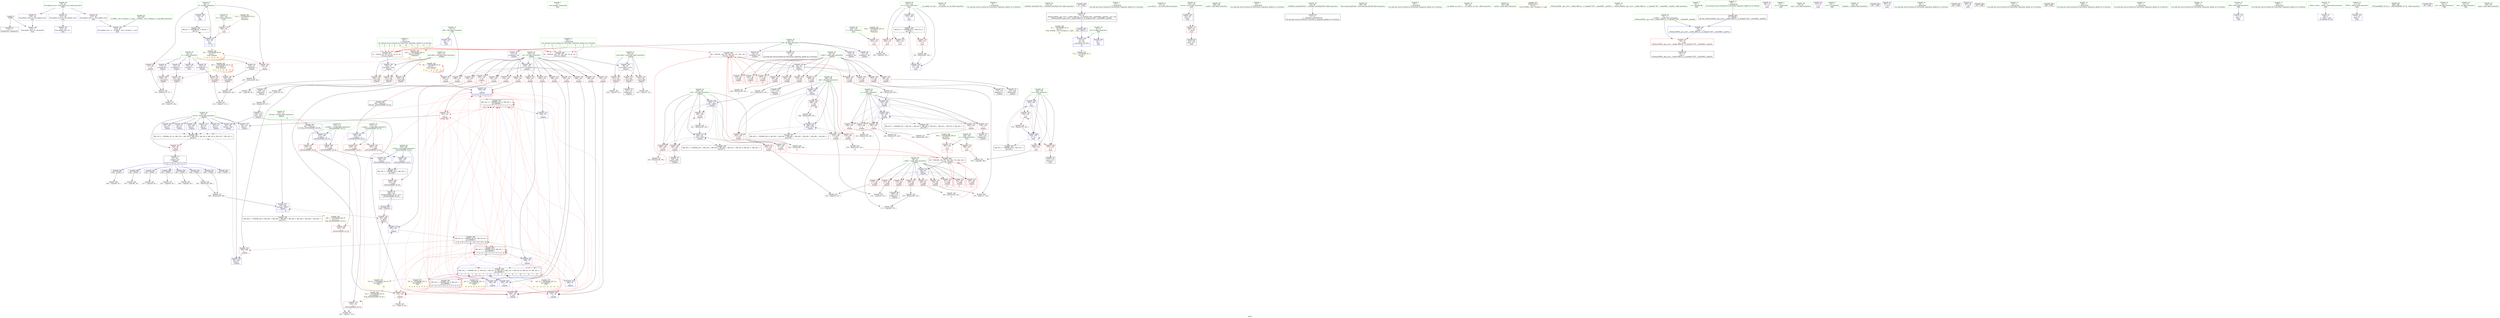 digraph "SVFG" {
	label="SVFG";

	Node0x56539d660bf0 [shape=record,color=grey,label="{NodeID: 0\nNullPtr}"];
	Node0x56539d660bf0 -> Node0x56539d6750f0[style=solid];
	Node0x56539d660bf0 -> Node0x56539d67c9e0[style=solid];
	Node0x56539d698910 [shape=record,color=black,label="{NodeID: 360\nMR_8V_2 = PHI(MR_8V_3, MR_8V_1, )\npts\{31 \}\n}"];
	Node0x56539d698910 -> Node0x56539d67f900[style=dashed];
	Node0x56539d676df0 [shape=record,color=blue,label="{NodeID: 194\n98\<--90\nmust.addr\<--must\n_Z2goiiii\n}"];
	Node0x56539d676df0 -> Node0x56539d6792f0[style=dashed];
	Node0x56539d676df0 -> Node0x56539d6793c0[style=dashed];
	Node0x56539d676df0 -> Node0x56539d679490[style=dashed];
	Node0x56539d674040 [shape=record,color=red,label="{NodeID: 111\n261\<--94\n\<--l.addr\n_Z2goiiii\n|{<s0>9}}"];
	Node0x56539d674040:s0 -> Node0x56539d6be3e0[style=solid,color=red];
	Node0x56539d672190 [shape=record,color=green,label="{NodeID: 28\n38\<--42\nllvm.global_ctors\<--llvm.global_ctors_field_insensitive\nGlob }"];
	Node0x56539d672190 -> Node0x56539d676b80[style=solid];
	Node0x56539d672190 -> Node0x56539d6733b0[style=solid];
	Node0x56539d672190 -> Node0x56539d6734b0[style=solid];
	Node0x56539d67f4f0 [shape=record,color=blue,label="{NodeID: 222\n312\<--307\n__b.addr\<--__b\n_ZSt3minIiERKT_S2_S2_\n}"];
	Node0x56539d67f4f0 -> Node0x56539d67b6b0[style=dashed];
	Node0x56539d67f4f0 -> Node0x56539d67b780[style=dashed];
	Node0x56539d679ff0 [shape=record,color=red,label="{NodeID: 139\n276\<--102\n\<--ret\n_Z2goiiii\n|{<s0>12}}"];
	Node0x56539d679ff0:s0 -> Node0x56539d6be160[style=solid,color=red];
	Node0x56539d674a80 [shape=record,color=green,label="{NodeID: 56\n339\<--340\nn\<--n_field_insensitive\nmain\n}"];
	Node0x56539d674a80 -> Node0x56539d67be00[style=solid];
	Node0x56539d674a80 -> Node0x56539d67bed0[style=solid];
	Node0x56539d6c0600 [shape=record,color=black,label="{NodeID: 499\n263 = PHI(87, )\n}"];
	Node0x56539d6c0600 -> Node0x56539d687d80[style=solid];
	Node0x56539d687600 [shape=record,color=grey,label="{NodeID: 333\n243 = cmp(242, 30, )\n}"];
	Node0x56539d67b6b0 [shape=record,color=red,label="{NodeID: 167\n316\<--312\n\<--__b.addr\n_ZSt3minIiERKT_S2_S2_\n}"];
	Node0x56539d67b6b0 -> Node0x56539d67b850[style=solid];
	Node0x56539d676290 [shape=record,color=purple,label="{NodeID: 84\n222\<--24\narrayidx40\<--x\n_Z2goiiii\n}"];
	Node0x56539d676290 -> Node0x56539d67b100[style=solid];
	Node0x56539d661530 [shape=record,color=green,label="{NodeID: 1\n7\<--1\n__dso_handle\<--dummyObj\nGlob }"];
	Node0x56539d698e10 [shape=record,color=black,label="{NodeID: 361\nMR_47V_3 = PHI(MR_47V_4, MR_47V_2, )\npts\{338 \}\n}"];
	Node0x56539d698e10 -> Node0x56539d67bb90[style=dashed];
	Node0x56539d698e10 -> Node0x56539d67bc60[style=dashed];
	Node0x56539d698e10 -> Node0x56539d67bd30[style=dashed];
	Node0x56539d698e10 -> Node0x56539d67fb70[style=dashed];
	Node0x56539d676ec0 [shape=record,color=blue,label="{NodeID: 195\n100\<--91\npick.addr\<--pick\n_Z2goiiii\n}"];
	Node0x56539d676ec0 -> Node0x56539d679560[style=dashed];
	Node0x56539d676ec0 -> Node0x56539d679630[style=dashed];
	Node0x56539d676ec0 -> Node0x56539d679700[style=dashed];
	Node0x56539d674110 [shape=record,color=red,label="{NodeID: 112\n269\<--94\n\<--l.addr\n_Z2goiiii\n}"];
	Node0x56539d674110 -> Node0x56539d67f010[style=solid];
	Node0x56539d672290 [shape=record,color=green,label="{NodeID: 29\n43\<--44\n__cxx_global_var_init\<--__cxx_global_var_init_field_insensitive\n}"];
	Node0x56539d698090 [shape=record,color=yellow,style=double,label="{NodeID: 472\n32V_12 = CSCHI(MR_32V_11)\npts\{280000 \}\nCS[]|{|<s1>8|<s2>8|<s3>8|<s4>8|<s5>8|<s6>8|<s7>8|<s8>8}}"];
	Node0x56539d698090 -> Node0x56539d65c070[style=dashed];
	Node0x56539d698090:s1 -> Node0x56539d67adc0[style=dashed,color=red];
	Node0x56539d698090:s2 -> Node0x56539d67ae90[style=dashed,color=red];
	Node0x56539d698090:s3 -> Node0x56539d677130[style=dashed,color=red];
	Node0x56539d698090:s4 -> Node0x56539d6772d0[style=dashed,color=red];
	Node0x56539d698090:s5 -> Node0x56539d67ee70[style=dashed,color=red];
	Node0x56539d698090:s6 -> Node0x56539d65c070[style=dashed,color=red];
	Node0x56539d698090:s7 -> Node0x56539d698820[style=dashed,color=red];
	Node0x56539d698090:s8 -> Node0x56539d69b610[style=dashed,color=red];
	Node0x56539d67f5c0 [shape=record,color=blue,label="{NodeID: 223\n308\<--322\nretval\<--\n_ZSt3minIiERKT_S2_S2_\n}"];
	Node0x56539d67f5c0 -> Node0x56539d69c010[style=dashed];
	Node0x56539d67a0c0 [shape=record,color=red,label="{NodeID: 140\n292\<--102\n\<--ret\n_Z2goiiii\n}"];
	Node0x56539d67a0c0 -> Node0x56539d67f1b0[style=solid];
	Node0x56539d674b50 [shape=record,color=green,label="{NodeID: 57\n341\<--342\nk\<--k_field_insensitive\nmain\n}"];
	Node0x56539d674b50 -> Node0x56539d67bfa0[style=solid];
	Node0x56539d6c0740 [shape=record,color=black,label="{NodeID: 500\n280 = PHI(87, )\n}"];
	Node0x56539d6c0740 -> Node0x56539d685f80[style=solid];
	Node0x56539d687780 [shape=record,color=grey,label="{NodeID: 334\n370 = cmp(368, 369, )\n}"];
	Node0x56539d67b780 [shape=record,color=red,label="{NodeID: 168\n322\<--312\n\<--__b.addr\n_ZSt3minIiERKT_S2_S2_\n}"];
	Node0x56539d67b780 -> Node0x56539d67f5c0[style=solid];
	Node0x56539d676360 [shape=record,color=purple,label="{NodeID: 85\n230\<--24\narrayidx43\<--x\n_Z2goiiii\n}"];
	Node0x56539d676360 -> Node0x56539d67b1d0[style=solid];
	Node0x56539d670640 [shape=record,color=green,label="{NodeID: 2\n9\<--1\n\<--dummyObj\nCan only get source location for instruction, argument, global var or function.}"];
	Node0x56539d699310 [shape=record,color=black,label="{NodeID: 362\nMR_53V_2 = PHI(MR_53V_4, MR_53V_1, )\npts\{344 \}\n}"];
	Node0x56539d699310 -> Node0x56539d67f9d0[style=dashed];
	Node0x56539d676f90 [shape=record,color=blue,label="{NodeID: 196\n102\<--127\nret\<--arrayidx6\n_Z2goiiii\n}"];
	Node0x56539d676f90 -> Node0x56539d6797d0[style=dashed];
	Node0x56539d676f90 -> Node0x56539d6798a0[style=dashed];
	Node0x56539d676f90 -> Node0x56539d679970[style=dashed];
	Node0x56539d676f90 -> Node0x56539d679a40[style=dashed];
	Node0x56539d676f90 -> Node0x56539d679b10[style=dashed];
	Node0x56539d676f90 -> Node0x56539d679be0[style=dashed];
	Node0x56539d676f90 -> Node0x56539d679cb0[style=dashed];
	Node0x56539d676f90 -> Node0x56539d679d80[style=dashed];
	Node0x56539d676f90 -> Node0x56539d679e50[style=dashed];
	Node0x56539d676f90 -> Node0x56539d679f20[style=dashed];
	Node0x56539d676f90 -> Node0x56539d679ff0[style=dashed];
	Node0x56539d676f90 -> Node0x56539d67a0c0[style=dashed];
	Node0x56539d676f90 -> Node0x56539d67a190[style=dashed];
	Node0x56539d6741e0 [shape=record,color=red,label="{NodeID: 113\n277\<--94\n\<--l.addr\n_Z2goiiii\n|{<s0>10}}"];
	Node0x56539d6741e0:s0 -> Node0x56539d6be3e0[style=solid,color=red];
	Node0x56539d672390 [shape=record,color=green,label="{NodeID: 30\n47\<--48\n_ZNSt8ios_base4InitC1Ev\<--_ZNSt8ios_base4InitC1Ev_field_insensitive\n}"];
	Node0x56539d67d250 [shape=record,color=yellow,style=double,label="{NodeID: 390\n2V_1 = ENCHI(MR_2V_0)\npts\{10 \}\nFun[_GLOBAL__sub_I_orenguy_2_1.cpp]|{<s0>20}}"];
	Node0x56539d67d250:s0 -> Node0x56539d67cae0[style=dashed,color=red];
	Node0x56539d67f690 [shape=record,color=blue,label="{NodeID: 224\n308\<--325\nretval\<--\n_ZSt3minIiERKT_S2_S2_\n}"];
	Node0x56539d67f690 -> Node0x56539d69c010[style=dashed];
	Node0x56539d67a190 [shape=record,color=red,label="{NodeID: 141\n299\<--102\n\<--ret\n_Z2goiiii\n}"];
	Node0x56539d67a190 -> Node0x56539d67b370[style=solid];
	Node0x56539d674c20 [shape=record,color=green,label="{NodeID: 58\n343\<--344\na\<--a_field_insensitive\nmain\n}"];
	Node0x56539d674c20 -> Node0x56539d67c070[style=solid];
	Node0x56539d674c20 -> Node0x56539d67c140[style=solid];
	Node0x56539d674c20 -> Node0x56539d67c210[style=solid];
	Node0x56539d674c20 -> Node0x56539d67f9d0[style=solid];
	Node0x56539d674c20 -> Node0x56539d67faa0[style=solid];
	Node0x56539d6c0880 [shape=record,color=black,label="{NodeID: 501\n285 = PHI(87, )\n}"];
	Node0x56539d6c0880 -> Node0x56539d687480[style=solid];
	Node0x56539d687900 [shape=record,color=grey,label="{NodeID: 335\n161 = cmp(160, 30, )\n}"];
	Node0x56539d67b850 [shape=record,color=red,label="{NodeID: 169\n317\<--316\n\<--\n_ZSt3minIiERKT_S2_S2_\n}"];
	Node0x56539d67b850 -> Node0x56539d689100[style=solid];
	Node0x56539d676430 [shape=record,color=purple,label="{NodeID: 86\n374\<--24\narrayidx\<--x\nmain\n}"];
	Node0x56539d6706d0 [shape=record,color=green,label="{NodeID: 3\n12\<--1\n\<--dummyObj\nCan only get source location for instruction, argument, global var or function.}"];
	Node0x56539d699810 [shape=record,color=black,label="{NodeID: 363\nMR_32V_2 = PHI(MR_32V_3, MR_32V_1, )\npts\{280000 \}\n|{<s0>17|<s1>17|<s2>17|<s3>17|<s4>17|<s5>17|<s6>17|<s7>17}}"];
	Node0x56539d699810:s0 -> Node0x56539d67adc0[style=dashed,color=red];
	Node0x56539d699810:s1 -> Node0x56539d67ae90[style=dashed,color=red];
	Node0x56539d699810:s2 -> Node0x56539d677130[style=dashed,color=red];
	Node0x56539d699810:s3 -> Node0x56539d6772d0[style=dashed,color=red];
	Node0x56539d699810:s4 -> Node0x56539d67ee70[style=dashed,color=red];
	Node0x56539d699810:s5 -> Node0x56539d65c070[style=dashed,color=red];
	Node0x56539d699810:s6 -> Node0x56539d698820[style=dashed,color=red];
	Node0x56539d699810:s7 -> Node0x56539d69b610[style=dashed,color=red];
	Node0x56539d677060 [shape=record,color=blue,label="{NodeID: 197\n92\<--134\nretval\<--\n_Z2goiiii\n}"];
	Node0x56539d677060 -> Node0x56539d696710[style=dashed];
	Node0x56539d6742b0 [shape=record,color=red,label="{NodeID: 114\n119\<--96\n\<--r.addr\n_Z2goiiii\n}"];
	Node0x56539d6742b0 -> Node0x56539d675660[style=solid];
	Node0x56539d672490 [shape=record,color=green,label="{NodeID: 31\n53\<--54\n__cxa_atexit\<--__cxa_atexit_field_insensitive\n}"];
	Node0x56539d67d360 [shape=record,color=yellow,style=double,label="{NodeID: 391\n6V_1 = ENCHI(MR_6V_0)\npts\{16 \}\nFun[_Z2goiiii]|{|<s1>5|<s2>6|<s3>7|<s4>8|<s5>9|<s6>10|<s7>11}}"];
	Node0x56539d67d360 -> Node0x56539d6735b0[style=dashed];
	Node0x56539d67d360:s1 -> Node0x56539d67d360[style=dashed,color=red];
	Node0x56539d67d360:s2 -> Node0x56539d67d360[style=dashed,color=red];
	Node0x56539d67d360:s3 -> Node0x56539d67d360[style=dashed,color=red];
	Node0x56539d67d360:s4 -> Node0x56539d67d360[style=dashed,color=red];
	Node0x56539d67d360:s5 -> Node0x56539d67d360[style=dashed,color=red];
	Node0x56539d67d360:s6 -> Node0x56539d67d360[style=dashed,color=red];
	Node0x56539d67d360:s7 -> Node0x56539d67d360[style=dashed,color=red];
	Node0x56539d67f760 [shape=record,color=blue,label="{NodeID: 225\n333\<--30\nretval\<--\nmain\n}"];
	Node0x56539d67f760 -> Node0x56539d67b9f0[style=dashed];
	Node0x56539d67a260 [shape=record,color=red,label="{NodeID: 142\n168\<--104\n\<--a\n_Z2goiiii\n}"];
	Node0x56539d67a260 -> Node0x56539d688380[style=solid];
	Node0x56539d674cf0 [shape=record,color=green,label="{NodeID: 59\n348\<--349\nscanf\<--scanf_field_insensitive\n}"];
	Node0x56539d687a80 [shape=record,color=grey,label="{NodeID: 336\n237 = cmp(236, 30, )\n}"];
	Node0x56539d67b920 [shape=record,color=red,label="{NodeID: 170\n319\<--318\n\<--\n_ZSt3minIiERKT_S2_S2_\n}"];
	Node0x56539d67b920 -> Node0x56539d689100[style=solid];
	Node0x56539d676500 [shape=record,color=purple,label="{NodeID: 87\n118\<--26\narrayidx\<--dp\n_Z2goiiii\n}"];
	Node0x56539d670760 [shape=record,color=green,label="{NodeID: 4\n15\<--1\n\<--dummyObj\nCan only get source location for instruction, argument, global var or function.}"];
	Node0x56539d677130 [shape=record,color=blue,label="{NodeID: 198\n149\<--148\n\<--conv\n_Z2goiiii\n}"];
	Node0x56539d677130 -> Node0x56539d698820[style=dashed];
	Node0x56539d678c70 [shape=record,color=red,label="{NodeID: 115\n138\<--96\n\<--r.addr\n_Z2goiiii\n}"];
	Node0x56539d678c70 -> Node0x56539d688980[style=solid];
	Node0x56539d672590 [shape=record,color=green,label="{NodeID: 32\n52\<--58\n_ZNSt8ios_base4InitD1Ev\<--_ZNSt8ios_base4InitD1Ev_field_insensitive\n}"];
	Node0x56539d672590 -> Node0x56539d6752f0[style=solid];
	Node0x56539d6984b0 [shape=record,color=yellow,style=double,label="{NodeID: 475\n32V_22 = CSCHI(MR_32V_21)\npts\{280000 \}\nCS[]|{<s0>11|<s1>11|<s2>11|<s3>11|<s4>11|<s5>11|<s6>11|<s7>11}}"];
	Node0x56539d6984b0:s0 -> Node0x56539d67adc0[style=dashed,color=red];
	Node0x56539d6984b0:s1 -> Node0x56539d67ae90[style=dashed,color=red];
	Node0x56539d6984b0:s2 -> Node0x56539d677130[style=dashed,color=red];
	Node0x56539d6984b0:s3 -> Node0x56539d6772d0[style=dashed,color=red];
	Node0x56539d6984b0:s4 -> Node0x56539d67ee70[style=dashed,color=red];
	Node0x56539d6984b0:s5 -> Node0x56539d65c070[style=dashed,color=red];
	Node0x56539d6984b0:s6 -> Node0x56539d698820[style=dashed,color=red];
	Node0x56539d6984b0:s7 -> Node0x56539d69b610[style=dashed,color=red];
	Node0x56539d67d470 [shape=record,color=yellow,style=double,label="{NodeID: 392\n8V_1 = ENCHI(MR_8V_0)\npts\{31 \}\nFun[_Z2goiiii]|{|<s2>5|<s3>6|<s4>7|<s5>8|<s6>9|<s7>10|<s8>11}}"];
	Node0x56539d67d470 -> Node0x56539d673680[style=dashed];
	Node0x56539d67d470 -> Node0x56539d673750[style=dashed];
	Node0x56539d67d470:s2 -> Node0x56539d67d470[style=dashed,color=red];
	Node0x56539d67d470:s3 -> Node0x56539d67d470[style=dashed,color=red];
	Node0x56539d67d470:s4 -> Node0x56539d67d470[style=dashed,color=red];
	Node0x56539d67d470:s5 -> Node0x56539d67d470[style=dashed,color=red];
	Node0x56539d67d470:s6 -> Node0x56539d67d470[style=dashed,color=red];
	Node0x56539d67d470:s7 -> Node0x56539d67d470[style=dashed,color=red];
	Node0x56539d67d470:s8 -> Node0x56539d67d470[style=dashed,color=red];
	Node0x56539d67f830 [shape=record,color=blue,label="{NodeID: 226\n337\<--165\ntc\<--\nmain\n}"];
	Node0x56539d67f830 -> Node0x56539d698e10[style=dashed];
	Node0x56539d67a330 [shape=record,color=red,label="{NodeID: 143\n179\<--104\n\<--a\n_Z2goiiii\n}"];
	Node0x56539d67a330 -> Node0x56539d675a70[style=solid];
	Node0x56539d674df0 [shape=record,color=green,label="{NodeID: 60\n360\<--361\nllvm.memset.p0i8.i64\<--llvm.memset.p0i8.i64_field_insensitive\n}"];
	Node0x56539d687c00 [shape=record,color=grey,label="{NodeID: 337\n183 = cmp(178, 182, )\n}"];
	Node0x56539d67b9f0 [shape=record,color=red,label="{NodeID: 171\n394\<--333\n\<--retval\nmain\n}"];
	Node0x56539d67b9f0 -> Node0x56539d675f50[style=solid];
	Node0x56539d6765d0 [shape=record,color=purple,label="{NodeID: 88\n121\<--26\narrayidx2\<--dp\n_Z2goiiii\n}"];
	Node0x56539d6707f0 [shape=record,color=green,label="{NodeID: 5\n18\<--1\n\<--dummyObj\nCan only get source location for instruction, argument, global var or function.}"];
	Node0x56539d677200 [shape=record,color=blue,label="{NodeID: 199\n92\<--148\nretval\<--conv\n_Z2goiiii\n}"];
	Node0x56539d677200 -> Node0x56539d696710[style=dashed];
	Node0x56539d678d40 [shape=record,color=red,label="{NodeID: 116\n169\<--96\n\<--r.addr\n_Z2goiiii\n}"];
	Node0x56539d678d40 -> Node0x56539d686700[style=solid];
	Node0x56539d672690 [shape=record,color=green,label="{NodeID: 33\n65\<--66\n__cxx_global_var_init.1\<--__cxx_global_var_init.1_field_insensitive\n}"];
	Node0x56539d698610 [shape=record,color=yellow,style=double,label="{NodeID: 476\n32V_23 = CSCHI(MR_32V_22)\npts\{280000 \}\nCS[]|{|<s2>12}}"];
	Node0x56539d698610 -> Node0x56539d67b2a0[style=dashed];
	Node0x56539d698610 -> Node0x56539d67f1b0[style=dashed];
	Node0x56539d698610:s2 -> Node0x56539d67ced0[style=dashed,color=red];
	Node0x56539d67f900 [shape=record,color=blue,label="{NodeID: 227\n29\<--364\nK\<--\nmain\n|{|<s1>17}}"];
	Node0x56539d67f900 -> Node0x56539d698910[style=dashed];
	Node0x56539d67f900:s1 -> Node0x56539d67d470[style=dashed,color=red];
	Node0x56539d67a400 [shape=record,color=red,label="{NodeID: 144\n187\<--104\n\<--a\n_Z2goiiii\n}"];
	Node0x56539d67a400 -> Node0x56539d686d00[style=solid];
	Node0x56539d674ef0 [shape=record,color=green,label="{NodeID: 61\n387\<--388\nprintf\<--printf_field_insensitive\n}"];
	Node0x56539d6a2ec0 [shape=record,color=yellow,style=double,label="{NodeID: 421\nRETMU(2V_2)\npts\{10 \}\nFun[_GLOBAL__sub_I_orenguy_2_1.cpp]}"];
	Node0x56539d687d80 [shape=record,color=grey,label="{NodeID: 338\n264 = cmp(263, 30, )\n}"];
	Node0x56539d67bac0 [shape=record,color=red,label="{NodeID: 172\n353\<--335\n\<--t\nmain\n}"];
	Node0x56539d67bac0 -> Node0x56539d688080[style=solid];
	Node0x56539d6766a0 [shape=record,color=purple,label="{NodeID: 89\n124\<--26\narrayidx4\<--dp\n_Z2goiiii\n}"];
	Node0x56539d671030 [shape=record,color=green,label="{NodeID: 6\n30\<--1\n\<--dummyObj\nCan only get source location for instruction, argument, global var or function.|{<s0>5|<s1>6|<s2>8|<s3>9|<s4>10|<s5>10|<s6>11|<s7>11|<s8>17|<s9>17}}"];
	Node0x56539d671030:s0 -> Node0x56539d6bf0d0[style=solid,color=red];
	Node0x56539d671030:s1 -> Node0x56539d6bf0d0[style=solid,color=red];
	Node0x56539d671030:s2 -> Node0x56539d6bf0d0[style=solid,color=red];
	Node0x56539d671030:s3 -> Node0x56539d6bf0d0[style=solid,color=red];
	Node0x56539d671030:s4 -> Node0x56539d6bedd0[style=solid,color=red];
	Node0x56539d671030:s5 -> Node0x56539d6bf0d0[style=solid,color=red];
	Node0x56539d671030:s6 -> Node0x56539d6bedd0[style=solid,color=red];
	Node0x56539d671030:s7 -> Node0x56539d6bf0d0[style=solid,color=red];
	Node0x56539d671030:s8 -> Node0x56539d6bedd0[style=solid,color=red];
	Node0x56539d671030:s9 -> Node0x56539d6bf0d0[style=solid,color=red];
	Node0x56539d69a710 [shape=record,color=black,label="{NodeID: 366\nMR_32V_21 = PHI(MR_32V_24, MR_32V_20, )\npts\{280000 \}\n|{|<s2>10|<s3>10|<s4>10|<s5>10|<s6>10|<s7>10|<s8>10|<s9>10}}"];
	Node0x56539d69a710 -> Node0x56539d67b370[style=dashed];
	Node0x56539d69a710 -> Node0x56539d698820[style=dashed];
	Node0x56539d69a710:s2 -> Node0x56539d67adc0[style=dashed,color=red];
	Node0x56539d69a710:s3 -> Node0x56539d67ae90[style=dashed,color=red];
	Node0x56539d69a710:s4 -> Node0x56539d677130[style=dashed,color=red];
	Node0x56539d69a710:s5 -> Node0x56539d6772d0[style=dashed,color=red];
	Node0x56539d69a710:s6 -> Node0x56539d67ee70[style=dashed,color=red];
	Node0x56539d69a710:s7 -> Node0x56539d65c070[style=dashed,color=red];
	Node0x56539d69a710:s8 -> Node0x56539d698820[style=dashed,color=red];
	Node0x56539d69a710:s9 -> Node0x56539d69b610[style=dashed,color=red];
	Node0x56539d6772d0 [shape=record,color=blue,label="{NodeID: 200\n153\<--30\n\<--\n_Z2goiiii\n}"];
	Node0x56539d6772d0 -> Node0x56539d698820[style=dashed];
	Node0x56539d678e10 [shape=record,color=red,label="{NodeID: 117\n194\<--96\n\<--r.addr\n_Z2goiiii\n}"];
	Node0x56539d678e10 -> Node0x56539d687180[style=solid];
	Node0x56539d672790 [shape=record,color=green,label="{NodeID: 34\n70\<--71\n_ZSt4acosIiEN9__gnu_cxx11__enable_ifIXsr12__is_integerIT_EE7__valueEdE6__typeES2_\<--_ZSt4acosIiEN9__gnu_cxx11__enable_ifIXsr12__is_integerIT_EE7__valueEdE6__typeES2__field_insensitive\n}"];
	Node0x56539d67f9d0 [shape=record,color=blue,label="{NodeID: 228\n343\<--165\na\<--\nmain\n}"];
	Node0x56539d67f9d0 -> Node0x56539d67c070[style=dashed];
	Node0x56539d67f9d0 -> Node0x56539d67c140[style=dashed];
	Node0x56539d67f9d0 -> Node0x56539d67c210[style=dashed];
	Node0x56539d67f9d0 -> Node0x56539d67faa0[style=dashed];
	Node0x56539d67f9d0 -> Node0x56539d699310[style=dashed];
	Node0x56539d67a4d0 [shape=record,color=red,label="{NodeID: 145\n192\<--104\n\<--a\n_Z2goiiii\n}"];
	Node0x56539d67a4d0 -> Node0x56539d687300[style=solid];
	Node0x56539d674ff0 [shape=record,color=green,label="{NodeID: 62\n40\<--409\n_GLOBAL__sub_I_orenguy_2_1.cpp\<--_GLOBAL__sub_I_orenguy_2_1.cpp_field_insensitive\n}"];
	Node0x56539d674ff0 -> Node0x56539d67c8e0[style=solid];
	Node0x56539d687f00 [shape=record,color=grey,label="{NodeID: 339\n218 = cmp(216, 217, )\n}"];
	Node0x56539d67bb90 [shape=record,color=red,label="{NodeID: 173\n352\<--337\n\<--tc\nmain\n}"];
	Node0x56539d67bb90 -> Node0x56539d688080[style=solid];
	Node0x56539d676770 [shape=record,color=purple,label="{NodeID: 90\n127\<--26\narrayidx6\<--dp\n_Z2goiiii\n}"];
	Node0x56539d676770 -> Node0x56539d676f90[style=solid];
	Node0x56539d6710c0 [shape=record,color=green,label="{NodeID: 7\n32\<--1\n.str\<--dummyObj\nGlob }"];
	Node0x56539d6773a0 [shape=record,color=blue,label="{NodeID: 201\n92\<--30\nretval\<--\n_Z2goiiii\n}"];
	Node0x56539d6773a0 -> Node0x56539d696710[style=dashed];
	Node0x56539d678ee0 [shape=record,color=red,label="{NodeID: 118\n217\<--96\n\<--r.addr\n_Z2goiiii\n}"];
	Node0x56539d678ee0 -> Node0x56539d687f00[style=solid];
	Node0x56539d672890 [shape=record,color=green,label="{NodeID: 35\n76\<--77\n__x.addr\<--__x.addr_field_insensitive\n_ZSt4acosIiEN9__gnu_cxx11__enable_ifIXsr12__is_integerIT_EE7__valueEdE6__typeES2_\n}"];
	Node0x56539d672890 -> Node0x56539d673820[style=solid];
	Node0x56539d672890 -> Node0x56539d67cbb0[style=solid];
	Node0x56539d6a7230 [shape=record,color=yellow,style=double,label="{NodeID: 478\n2V_2 = CSCHI(MR_2V_1)\npts\{10 \}\nCS[]}"];
	Node0x56539d685680 [shape=record,color=grey,label="{NodeID: 312\n205 = Binary(204, 165, )\n}"];
	Node0x56539d685680 -> Node0x56539d6776e0[style=solid];
	Node0x56539d67faa0 [shape=record,color=blue,label="{NodeID: 229\n343\<--379\na\<--inc\nmain\n}"];
	Node0x56539d67faa0 -> Node0x56539d67c070[style=dashed];
	Node0x56539d67faa0 -> Node0x56539d67c140[style=dashed];
	Node0x56539d67faa0 -> Node0x56539d67c210[style=dashed];
	Node0x56539d67faa0 -> Node0x56539d67faa0[style=dashed];
	Node0x56539d67faa0 -> Node0x56539d699310[style=dashed];
	Node0x56539d67a5a0 [shape=record,color=red,label="{NodeID: 146\n204\<--104\n\<--a\n_Z2goiiii\n}"];
	Node0x56539d67a5a0 -> Node0x56539d685680[style=solid];
	Node0x56539d6750f0 [shape=record,color=black,label="{NodeID: 63\n2\<--3\ndummyVal\<--dummyVal\n}"];
	Node0x56539d688080 [shape=record,color=grey,label="{NodeID: 340\n354 = cmp(352, 353, )\n}"];
	Node0x56539d67bc60 [shape=record,color=red,label="{NodeID: 174\n382\<--337\n\<--tc\nmain\n}"];
	Node0x56539d676840 [shape=record,color=purple,label="{NodeID: 91\n346\<--32\n\<--.str\nmain\n}"];
	Node0x56539d671150 [shape=record,color=green,label="{NodeID: 8\n34\<--1\n.str.2\<--dummyObj\nGlob }"];
	Node0x56539d677470 [shape=record,color=blue,label="{NodeID: 202\n104\<--164\na\<--add\n_Z2goiiii\n}"];
	Node0x56539d677470 -> Node0x56539d67a260[style=dashed];
	Node0x56539d677470 -> Node0x56539d67a330[style=dashed];
	Node0x56539d677470 -> Node0x56539d67a400[style=dashed];
	Node0x56539d677470 -> Node0x56539d67a4d0[style=dashed];
	Node0x56539d677470 -> Node0x56539d67a5a0[style=dashed];
	Node0x56539d677470 -> Node0x56539d6776e0[style=dashed];
	Node0x56539d677470 -> Node0x56539d696c10[style=dashed];
	Node0x56539d678fb0 [shape=record,color=red,label="{NodeID: 119\n241\<--96\n\<--r.addr\n_Z2goiiii\n|{<s0>8}}"];
	Node0x56539d678fb0:s0 -> Node0x56539d6bead0[style=solid,color=red];
	Node0x56539d672960 [shape=record,color=green,label="{NodeID: 36\n82\<--83\nacos\<--acos_field_insensitive\n}"];
	Node0x56539d6bc610 [shape=record,color=black,label="{NodeID: 479\n288 = PHI(305, )\n}"];
	Node0x56539d6bc610 -> Node0x56539d67b2a0[style=solid];
	Node0x56539d685800 [shape=record,color=grey,label="{NodeID: 313\n240 = Binary(239, 165, )\n|{<s0>8}}"];
	Node0x56539d685800:s0 -> Node0x56539d6be3e0[style=solid,color=red];
	Node0x56539d67fb70 [shape=record,color=blue,label="{NodeID: 230\n337\<--391\ntc\<--inc9\nmain\n}"];
	Node0x56539d67fb70 -> Node0x56539d698e10[style=dashed];
	Node0x56539d67a670 [shape=record,color=red,label="{NodeID: 147\n216\<--106\n\<--a34\n_Z2goiiii\n}"];
	Node0x56539d67a670 -> Node0x56539d687f00[style=solid];
	Node0x56539d6751f0 [shape=record,color=black,label="{NodeID: 64\n27\<--26\n\<--dp\nCan only get source location for instruction, argument, global var or function.}"];
	Node0x56539d688200 [shape=record,color=grey,label="{NodeID: 341\n232 = cmp(227, 231, )\n}"];
	Node0x56539d67bd30 [shape=record,color=red,label="{NodeID: 175\n390\<--337\n\<--tc\nmain\n}"];
	Node0x56539d67bd30 -> Node0x56539d687000[style=solid];
	Node0x56539d676910 [shape=record,color=purple,label="{NodeID: 92\n375\<--32\n\<--.str\nmain\n}"];
	Node0x56539d6711e0 [shape=record,color=green,label="{NodeID: 9\n36\<--1\n.str.3\<--dummyObj\nGlob }"];
	Node0x56539d69b610 [shape=record,color=black,label="{NodeID: 369\nMR_32V_5 = PHI(MR_32V_9, MR_32V_1, )\npts\{280000 \}\n|{|<s2>5|<s3>5|<s4>5|<s5>5|<s6>5|<s7>5|<s8>5|<s9>5}}"];
	Node0x56539d69b610 -> Node0x56539d6777b0[style=dashed];
	Node0x56539d69b610 -> Node0x56539d69b610[style=dashed];
	Node0x56539d69b610:s2 -> Node0x56539d67adc0[style=dashed,color=red];
	Node0x56539d69b610:s3 -> Node0x56539d67ae90[style=dashed,color=red];
	Node0x56539d69b610:s4 -> Node0x56539d677130[style=dashed,color=red];
	Node0x56539d69b610:s5 -> Node0x56539d6772d0[style=dashed,color=red];
	Node0x56539d69b610:s6 -> Node0x56539d67ee70[style=dashed,color=red];
	Node0x56539d69b610:s7 -> Node0x56539d65c070[style=dashed,color=red];
	Node0x56539d69b610:s8 -> Node0x56539d698820[style=dashed,color=red];
	Node0x56539d69b610:s9 -> Node0x56539d69b610[style=dashed,color=red];
	Node0x56539d677540 [shape=record,color=blue,label="{NodeID: 203\n199\<--165\n\<--\n_Z2goiiii\n}"];
	Node0x56539d677540 -> Node0x56539d698820[style=dashed];
	Node0x56539d679080 [shape=record,color=red,label="{NodeID: 120\n262\<--96\n\<--r.addr\n_Z2goiiii\n|{<s0>9}}"];
	Node0x56539d679080:s0 -> Node0x56539d6bead0[style=solid,color=red];
	Node0x56539d672a60 [shape=record,color=green,label="{NodeID: 37\n85\<--86\n_Z2goiiii\<--_Z2goiiii_field_insensitive\n}"];
	Node0x56539d6bc540 [shape=record,color=black,label="{NodeID: 480\n347 = PHI()\n}"];
	Node0x56539d685980 [shape=record,color=grey,label="{NodeID: 314\n213 = Binary(212, 165, )\n}"];
	Node0x56539d685980 -> Node0x56539d677950[style=solid];
	Node0x56539d67a740 [shape=record,color=red,label="{NodeID: 148\n228\<--106\n\<--a34\n_Z2goiiii\n}"];
	Node0x56539d67a740 -> Node0x56539d675c10[style=solid];
	Node0x56539d6752f0 [shape=record,color=black,label="{NodeID: 65\n51\<--52\n\<--_ZNSt8ios_base4InitD1Ev\nCan only get source location for instruction, argument, global var or function.}"];
	Node0x56539d688380 [shape=record,color=grey,label="{NodeID: 342\n171 = cmp(168, 170, )\n}"];
	Node0x56539d67be00 [shape=record,color=red,label="{NodeID: 176\n369\<--339\n\<--n\nmain\n}"];
	Node0x56539d67be00 -> Node0x56539d687780[style=solid];
	Node0x56539d6769e0 [shape=record,color=purple,label="{NodeID: 93\n362\<--34\n\<--.str.2\nmain\n}"];
	Node0x56539d671270 [shape=record,color=green,label="{NodeID: 10\n39\<--1\n\<--dummyObj\nCan only get source location for instruction, argument, global var or function.}"];
	Node0x56539d677610 [shape=record,color=blue,label="{NodeID: 204\n92\<--165\nretval\<--\n_Z2goiiii\n}"];
	Node0x56539d677610 -> Node0x56539d696710[style=dashed];
	Node0x56539d679150 [shape=record,color=red,label="{NodeID: 121\n273\<--96\n\<--r.addr\n_Z2goiiii\n}"];
	Node0x56539d679150 -> Node0x56539d688500[style=solid];
	Node0x56539d672b60 [shape=record,color=green,label="{NodeID: 38\n92\<--93\nretval\<--retval_field_insensitive\n_Z2goiiii\n}"];
	Node0x56539d672b60 -> Node0x56539d6738f0[style=solid];
	Node0x56539d672b60 -> Node0x56539d677060[style=solid];
	Node0x56539d672b60 -> Node0x56539d677200[style=solid];
	Node0x56539d672b60 -> Node0x56539d6773a0[style=solid];
	Node0x56539d672b60 -> Node0x56539d677610[style=solid];
	Node0x56539d672b60 -> Node0x56539d677880[style=solid];
	Node0x56539d672b60 -> Node0x56539d677af0[style=solid];
	Node0x56539d672b60 -> Node0x56539d67eda0[style=solid];
	Node0x56539d672b60 -> Node0x56539d67f350[style=solid];
	Node0x56539d6bdb30 [shape=record,color=black,label="{NodeID: 481\n363 = PHI()\n}"];
	Node0x56539d685b00 [shape=record,color=grey,label="{NodeID: 315\n164 = Binary(163, 165, )\n}"];
	Node0x56539d685b00 -> Node0x56539d677470[style=solid];
	Node0x56539d67a810 [shape=record,color=red,label="{NodeID: 149\n235\<--106\n\<--a34\n_Z2goiiii\n|{<s0>7}}"];
	Node0x56539d67a810:s0 -> Node0x56539d6bead0[style=solid,color=red];
	Node0x56539d6753f0 [shape=record,color=black,label="{NodeID: 66\n80\<--79\nconv\<--\n_ZSt4acosIiEN9__gnu_cxx11__enable_ifIXsr12__is_integerIT_EE7__valueEdE6__typeES2_\n}"];
	Node0x56539d688500 [shape=record,color=grey,label="{NodeID: 343\n274 = cmp(272, 273, )\n}"];
	Node0x56539d67bed0 [shape=record,color=red,label="{NodeID: 177\n383\<--339\n\<--n\nmain\n|{<s0>17}}"];
	Node0x56539d67bed0:s0 -> Node0x56539d6bead0[style=solid,color=red];
	Node0x56539d676ab0 [shape=record,color=purple,label="{NodeID: 94\n385\<--36\n\<--.str.3\nmain\n}"];
	Node0x56539d671300 [shape=record,color=green,label="{NodeID: 11\n69\<--1\n\<--dummyObj\nCan only get source location for instruction, argument, global var or function.|{<s0>3}}"];
	Node0x56539d671300:s0 -> Node0x56539d6bdff0[style=solid,color=red];
	Node0x56539d69c010 [shape=record,color=black,label="{NodeID: 371\nMR_35V_3 = PHI(MR_35V_4, MR_35V_2, )\npts\{309 \}\n}"];
	Node0x56539d69c010 -> Node0x56539d67b440[style=dashed];
	Node0x56539d6776e0 [shape=record,color=blue,label="{NodeID: 205\n104\<--205\na\<--inc\n_Z2goiiii\n}"];
	Node0x56539d6776e0 -> Node0x56539d67a260[style=dashed];
	Node0x56539d6776e0 -> Node0x56539d67a330[style=dashed];
	Node0x56539d6776e0 -> Node0x56539d67a400[style=dashed];
	Node0x56539d6776e0 -> Node0x56539d67a4d0[style=dashed];
	Node0x56539d6776e0 -> Node0x56539d67a5a0[style=dashed];
	Node0x56539d6776e0 -> Node0x56539d6776e0[style=dashed];
	Node0x56539d6776e0 -> Node0x56539d696c10[style=dashed];
	Node0x56539d679220 [shape=record,color=red,label="{NodeID: 122\n284\<--96\n\<--r.addr\n_Z2goiiii\n|{<s0>11}}"];
	Node0x56539d679220:s0 -> Node0x56539d6bead0[style=solid,color=red];
	Node0x56539d672c30 [shape=record,color=green,label="{NodeID: 39\n94\<--95\nl.addr\<--l.addr_field_insensitive\n_Z2goiiii\n}"];
	Node0x56539d672c30 -> Node0x56539d6739c0[style=solid];
	Node0x56539d672c30 -> Node0x56539d673a90[style=solid];
	Node0x56539d672c30 -> Node0x56539d673b60[style=solid];
	Node0x56539d672c30 -> Node0x56539d673c30[style=solid];
	Node0x56539d672c30 -> Node0x56539d673d00[style=solid];
	Node0x56539d672c30 -> Node0x56539d673dd0[style=solid];
	Node0x56539d672c30 -> Node0x56539d673ea0[style=solid];
	Node0x56539d672c30 -> Node0x56539d673f70[style=solid];
	Node0x56539d672c30 -> Node0x56539d674040[style=solid];
	Node0x56539d672c30 -> Node0x56539d674110[style=solid];
	Node0x56539d672c30 -> Node0x56539d6741e0[style=solid];
	Node0x56539d672c30 -> Node0x56539d676c50[style=solid];
	Node0x56539d6bdc00 [shape=record,color=black,label="{NodeID: 482\n376 = PHI()\n}"];
	Node0x56539d685c80 [shape=record,color=grey,label="{NodeID: 316\n279 = Binary(278, 165, )\n|{<s0>10}}"];
	Node0x56539d685c80:s0 -> Node0x56539d6bead0[style=solid,color=red];
	Node0x56539d67a8e0 [shape=record,color=red,label="{NodeID: 150\n239\<--106\n\<--a34\n_Z2goiiii\n}"];
	Node0x56539d67a8e0 -> Node0x56539d685800[style=solid];
	Node0x56539d6754c0 [shape=record,color=black,label="{NodeID: 67\n74\<--81\n_ZSt4acosIiEN9__gnu_cxx11__enable_ifIXsr12__is_integerIT_EE7__valueEdE6__typeES2__ret\<--call\n_ZSt4acosIiEN9__gnu_cxx11__enable_ifIXsr12__is_integerIT_EE7__valueEdE6__typeES2_\n|{<s0>3}}"];
	Node0x56539d6754c0:s0 -> Node0x56539d6bffd0[style=solid,color=blue];
	Node0x56539d688680 [shape=record,color=grey,label="{NodeID: 344\n145 = cmp(144, 30, )\n}"];
	Node0x56539d688680 -> Node0x56539d686880[style=solid];
	Node0x56539d67bfa0 [shape=record,color=red,label="{NodeID: 178\n364\<--341\n\<--k\nmain\n}"];
	Node0x56539d67bfa0 -> Node0x56539d67f900[style=solid];
	Node0x56539d676b80 [shape=record,color=purple,label="{NodeID: 95\n414\<--38\nllvm.global_ctors_0\<--llvm.global_ctors\nGlob }"];
	Node0x56539d676b80 -> Node0x56539d67c7e0[style=solid];
	Node0x56539d671390 [shape=record,color=green,label="{NodeID: 12\n147\<--1\n\<--dummyObj\nCan only get source location for instruction, argument, global var or function.}"];
	Node0x56539d6777b0 [shape=record,color=blue,label="{NodeID: 206\n208\<--30\n\<--\n_Z2goiiii\n}"];
	Node0x56539d6777b0 -> Node0x56539d698820[style=dashed];
	Node0x56539d6792f0 [shape=record,color=red,label="{NodeID: 123\n122\<--98\n\<--must.addr\n_Z2goiiii\n}"];
	Node0x56539d6792f0 -> Node0x56539d675730[style=solid];
	Node0x56539d672d00 [shape=record,color=green,label="{NodeID: 40\n96\<--97\nr.addr\<--r.addr_field_insensitive\n_Z2goiiii\n}"];
	Node0x56539d672d00 -> Node0x56539d6742b0[style=solid];
	Node0x56539d672d00 -> Node0x56539d678c70[style=solid];
	Node0x56539d672d00 -> Node0x56539d678d40[style=solid];
	Node0x56539d672d00 -> Node0x56539d678e10[style=solid];
	Node0x56539d672d00 -> Node0x56539d678ee0[style=solid];
	Node0x56539d672d00 -> Node0x56539d678fb0[style=solid];
	Node0x56539d672d00 -> Node0x56539d679080[style=solid];
	Node0x56539d672d00 -> Node0x56539d679150[style=solid];
	Node0x56539d672d00 -> Node0x56539d679220[style=solid];
	Node0x56539d672d00 -> Node0x56539d676d20[style=solid];
	Node0x56539d6bdcd0 [shape=record,color=black,label="{NodeID: 483\n384 = PHI(87, )\n}"];
	Node0x56539d685e00 [shape=record,color=grey,label="{NodeID: 317\n227 = Binary(223, 225, )\n}"];
	Node0x56539d685e00 -> Node0x56539d688200[style=solid];
	Node0x56539d67a9b0 [shape=record,color=red,label="{NodeID: 151\n250\<--106\n\<--a34\n_Z2goiiii\n}"];
	Node0x56539d67a9b0 -> Node0x56539d686100[style=solid];
	Node0x56539d675590 [shape=record,color=black,label="{NodeID: 68\n117\<--116\nidxprom\<--\n_Z2goiiii\n}"];
	Node0x56539d688800 [shape=record,color=grey,label="{NodeID: 345\n142 = cmp(141, 30, )\n}"];
	Node0x56539d67c070 [shape=record,color=red,label="{NodeID: 179\n368\<--343\n\<--a\nmain\n}"];
	Node0x56539d67c070 -> Node0x56539d687780[style=solid];
	Node0x56539d6733b0 [shape=record,color=purple,label="{NodeID: 96\n415\<--38\nllvm.global_ctors_1\<--llvm.global_ctors\nGlob }"];
	Node0x56539d6733b0 -> Node0x56539d67c8e0[style=solid];
	Node0x56539d671420 [shape=record,color=green,label="{NodeID: 13\n165\<--1\n\<--dummyObj\nCan only get source location for instruction, argument, global var or function.|{<s0>5|<s1>6|<s2>7|<s3>7|<s4>8|<s5>9|<s6>17}}"];
	Node0x56539d671420:s0 -> Node0x56539d6bedd0[style=solid,color=red];
	Node0x56539d671420:s1 -> Node0x56539d6bedd0[style=solid,color=red];
	Node0x56539d671420:s2 -> Node0x56539d6bedd0[style=solid,color=red];
	Node0x56539d671420:s3 -> Node0x56539d6bf0d0[style=solid,color=red];
	Node0x56539d671420:s4 -> Node0x56539d6bedd0[style=solid,color=red];
	Node0x56539d671420:s5 -> Node0x56539d6bedd0[style=solid,color=red];
	Node0x56539d671420:s6 -> Node0x56539d6be3e0[style=solid,color=red];
	Node0x56539d677880 [shape=record,color=blue,label="{NodeID: 207\n92\<--30\nretval\<--\n_Z2goiiii\n}"];
	Node0x56539d677880 -> Node0x56539d696710[style=dashed];
	Node0x56539d6793c0 [shape=record,color=red,label="{NodeID: 124\n141\<--98\n\<--must.addr\n_Z2goiiii\n}"];
	Node0x56539d6793c0 -> Node0x56539d688800[style=solid];
	Node0x56539d672dd0 [shape=record,color=green,label="{NodeID: 41\n98\<--99\nmust.addr\<--must.addr_field_insensitive\n_Z2goiiii\n}"];
	Node0x56539d672dd0 -> Node0x56539d6792f0[style=solid];
	Node0x56539d672dd0 -> Node0x56539d6793c0[style=solid];
	Node0x56539d672dd0 -> Node0x56539d679490[style=solid];
	Node0x56539d672dd0 -> Node0x56539d676df0[style=solid];
	Node0x56539d6bdf20 [shape=record,color=black,label="{NodeID: 484\n386 = PHI()\n}"];
	Node0x56539d685f80 [shape=record,color=grey,label="{NodeID: 318\n281 = Binary(165, 280, )\n}"];
	Node0x56539d685f80 -> Node0x56539d687480[style=solid];
	Node0x56539d67aa80 [shape=record,color=red,label="{NodeID: 152\n272\<--108\n\<--a62\n_Z2goiiii\n}"];
	Node0x56539d67aa80 -> Node0x56539d688500[style=solid];
	Node0x56539d675660 [shape=record,color=black,label="{NodeID: 69\n120\<--119\nidxprom1\<--\n_Z2goiiii\n}"];
	Node0x56539d688980 [shape=record,color=grey,label="{NodeID: 346\n139 = cmp(137, 138, )\n}"];
	Node0x56539d67c140 [shape=record,color=red,label="{NodeID: 180\n372\<--343\n\<--a\nmain\n}"];
	Node0x56539d67c140 -> Node0x56539d675e80[style=solid];
	Node0x56539d6734b0 [shape=record,color=purple,label="{NodeID: 97\n416\<--38\nllvm.global_ctors_2\<--llvm.global_ctors\nGlob }"];
	Node0x56539d6734b0 -> Node0x56539d67c9e0[style=solid];
	Node0x56539d6714b0 [shape=record,color=green,label="{NodeID: 14\n226\<--1\n\<--dummyObj\nCan only get source location for instruction, argument, global var or function.}"];
	Node0x56539d677950 [shape=record,color=blue,label="{NodeID: 208\n106\<--213\na34\<--add35\n_Z2goiiii\n}"];
	Node0x56539d677950 -> Node0x56539d67a670[style=dashed];
	Node0x56539d677950 -> Node0x56539d67a740[style=dashed];
	Node0x56539d677950 -> Node0x56539d67a810[style=dashed];
	Node0x56539d677950 -> Node0x56539d67a8e0[style=dashed];
	Node0x56539d677950 -> Node0x56539d67a9b0[style=dashed];
	Node0x56539d677950 -> Node0x56539d677bc0[style=dashed];
	Node0x56539d677950 -> Node0x56539d697110[style=dashed];
	Node0x56539d679490 [shape=record,color=red,label="{NodeID: 125\n157\<--98\n\<--must.addr\n_Z2goiiii\n}"];
	Node0x56539d679490 -> Node0x56539d688f80[style=solid];
	Node0x56539d672ea0 [shape=record,color=green,label="{NodeID: 42\n100\<--101\npick.addr\<--pick.addr_field_insensitive\n_Z2goiiii\n}"];
	Node0x56539d672ea0 -> Node0x56539d679560[style=solid];
	Node0x56539d672ea0 -> Node0x56539d679630[style=solid];
	Node0x56539d672ea0 -> Node0x56539d679700[style=solid];
	Node0x56539d672ea0 -> Node0x56539d676ec0[style=solid];
	Node0x56539d6bdff0 [shape=record,color=black,label="{NodeID: 485\n75 = PHI(69, )\n0th arg _ZSt4acosIiEN9__gnu_cxx11__enable_ifIXsr12__is_integerIT_EE7__valueEdE6__typeES2_ }"];
	Node0x56539d6bdff0 -> Node0x56539d67cbb0[style=solid];
	Node0x56539d686100 [shape=record,color=grey,label="{NodeID: 319\n251 = Binary(250, 165, )\n}"];
	Node0x56539d686100 -> Node0x56539d677bc0[style=solid];
	Node0x56539d67ab50 [shape=record,color=red,label="{NodeID: 153\n278\<--108\n\<--a62\n_Z2goiiii\n}"];
	Node0x56539d67ab50 -> Node0x56539d685c80[style=solid];
	Node0x56539d675730 [shape=record,color=black,label="{NodeID: 70\n123\<--122\nidxprom3\<--\n_Z2goiiii\n}"];
	Node0x56539d688b00 [shape=record,color=grey,label="{NodeID: 347\n131 = cmp(130, 69, )\n}"];
	Node0x56539d67c210 [shape=record,color=red,label="{NodeID: 181\n378\<--343\n\<--a\nmain\n}"];
	Node0x56539d67c210 -> Node0x56539d686b80[style=solid];
	Node0x56539d6735b0 [shape=record,color=red,label="{NodeID: 98\n258\<--14\n\<--INF\n_Z2goiiii\n}"];
	Node0x56539d6735b0 -> Node0x56539d67ee70[style=solid];
	Node0x56539d671540 [shape=record,color=green,label="{NodeID: 15\n357\<--1\n\<--dummyObj\nCan only get source location for instruction, argument, global var or function.}"];
	Node0x56539d677a20 [shape=record,color=blue,label="{NodeID: 209\n245\<--165\n\<--\n_Z2goiiii\n}"];
	Node0x56539d677a20 -> Node0x56539d698820[style=dashed];
	Node0x56539d679560 [shape=record,color=red,label="{NodeID: 126\n125\<--100\n\<--pick.addr\n_Z2goiiii\n}"];
	Node0x56539d679560 -> Node0x56539d675800[style=solid];
	Node0x56539d672f70 [shape=record,color=green,label="{NodeID: 43\n102\<--103\nret\<--ret_field_insensitive\n_Z2goiiii\n}"];
	Node0x56539d672f70 -> Node0x56539d6797d0[style=solid];
	Node0x56539d672f70 -> Node0x56539d6798a0[style=solid];
	Node0x56539d672f70 -> Node0x56539d679970[style=solid];
	Node0x56539d672f70 -> Node0x56539d679a40[style=solid];
	Node0x56539d672f70 -> Node0x56539d679b10[style=solid];
	Node0x56539d672f70 -> Node0x56539d679be0[style=solid];
	Node0x56539d672f70 -> Node0x56539d679cb0[style=solid];
	Node0x56539d672f70 -> Node0x56539d679d80[style=solid];
	Node0x56539d672f70 -> Node0x56539d679e50[style=solid];
	Node0x56539d672f70 -> Node0x56539d679f20[style=solid];
	Node0x56539d672f70 -> Node0x56539d679ff0[style=solid];
	Node0x56539d672f70 -> Node0x56539d67a0c0[style=solid];
	Node0x56539d672f70 -> Node0x56539d67a190[style=solid];
	Node0x56539d672f70 -> Node0x56539d676f90[style=solid];
	Node0x56539d6be160 [shape=record,color=black,label="{NodeID: 486\n306 = PHI(276, )\n0th arg _ZSt3minIiERKT_S2_S2_ }"];
	Node0x56539d6be160 -> Node0x56539d67f420[style=solid];
	Node0x56539d67de10 [shape=record,color=yellow,style=double,label="{NodeID: 403\n30V_1 = ENCHI(MR_30V_0)\npts\{250000 \}\nFun[_Z2goiiii]|{|<s4>5|<s5>6|<s6>7|<s7>8|<s8>9|<s9>10|<s10>11}}"];
	Node0x56539d67de10 -> Node0x56539d67af60[style=dashed];
	Node0x56539d67de10 -> Node0x56539d67b030[style=dashed];
	Node0x56539d67de10 -> Node0x56539d67b100[style=dashed];
	Node0x56539d67de10 -> Node0x56539d67b1d0[style=dashed];
	Node0x56539d67de10:s4 -> Node0x56539d67de10[style=dashed,color=red];
	Node0x56539d67de10:s5 -> Node0x56539d67de10[style=dashed,color=red];
	Node0x56539d67de10:s6 -> Node0x56539d67de10[style=dashed,color=red];
	Node0x56539d67de10:s7 -> Node0x56539d67de10[style=dashed,color=red];
	Node0x56539d67de10:s8 -> Node0x56539d67de10[style=dashed,color=red];
	Node0x56539d67de10:s9 -> Node0x56539d67de10[style=dashed,color=red];
	Node0x56539d67de10:s10 -> Node0x56539d67de10[style=dashed,color=red];
	Node0x56539d686280 [shape=record,color=grey,label="{NodeID: 320\n283 = Binary(282, 165, )\n|{<s0>11}}"];
	Node0x56539d686280:s0 -> Node0x56539d6be3e0[style=solid,color=red];
	Node0x56539d67ac20 [shape=record,color=red,label="{NodeID: 154\n282\<--108\n\<--a62\n_Z2goiiii\n}"];
	Node0x56539d67ac20 -> Node0x56539d686280[style=solid];
	Node0x56539d675800 [shape=record,color=black,label="{NodeID: 71\n126\<--125\nidxprom5\<--\n_Z2goiiii\n}"];
	Node0x56539d688c80 [shape=record,color=grey,label="{NodeID: 348\n197 = cmp(196, 30, )\n}"];
	Node0x56539d67c2e0 [shape=record,color=blue,label="{NodeID: 182\n8\<--9\nPI\<--\nGlob }"];
	Node0x56539d673680 [shape=record,color=red,label="{NodeID: 99\n177\<--29\n\<--K\n_Z2goiiii\n}"];
	Node0x56539d673680 -> Node0x56539d686a00[style=solid];
	Node0x56539d6715d0 [shape=record,color=green,label="{NodeID: 16\n358\<--1\n\<--dummyObj\nCan only get source location for instruction, argument, global var or function.}"];
	Node0x56539d677af0 [shape=record,color=blue,label="{NodeID: 210\n92\<--165\nretval\<--\n_Z2goiiii\n}"];
	Node0x56539d677af0 -> Node0x56539d696710[style=dashed];
	Node0x56539d679630 [shape=record,color=red,label="{NodeID: 127\n144\<--100\n\<--pick.addr\n_Z2goiiii\n}"];
	Node0x56539d679630 -> Node0x56539d688680[style=solid];
	Node0x56539d673040 [shape=record,color=green,label="{NodeID: 44\n104\<--105\na\<--a_field_insensitive\n_Z2goiiii\n}"];
	Node0x56539d673040 -> Node0x56539d67a260[style=solid];
	Node0x56539d673040 -> Node0x56539d67a330[style=solid];
	Node0x56539d673040 -> Node0x56539d67a400[style=solid];
	Node0x56539d673040 -> Node0x56539d67a4d0[style=solid];
	Node0x56539d673040 -> Node0x56539d67a5a0[style=solid];
	Node0x56539d673040 -> Node0x56539d677470[style=solid];
	Node0x56539d673040 -> Node0x56539d6776e0[style=solid];
	Node0x56539d6be2a0 [shape=record,color=black,label="{NodeID: 487\n307 = PHI(110, )\n1st arg _ZSt3minIiERKT_S2_S2_ }"];
	Node0x56539d6be2a0 -> Node0x56539d67f4f0[style=solid];
	Node0x56539d686400 [shape=record,color=grey,label="{NodeID: 321\n186 = Binary(185, 165, )\n|{<s0>5}}"];
	Node0x56539d686400:s0 -> Node0x56539d6be3e0[style=solid,color=red];
	Node0x56539d67acf0 [shape=record,color=red,label="{NodeID: 155\n295\<--108\n\<--a62\n_Z2goiiii\n}"];
	Node0x56539d67acf0 -> Node0x56539d686e80[style=solid];
	Node0x56539d6758d0 [shape=record,color=black,label="{NodeID: 72\n148\<--146\nconv\<--lnot\n_Z2goiiii\n}"];
	Node0x56539d6758d0 -> Node0x56539d677130[style=solid];
	Node0x56539d6758d0 -> Node0x56539d677200[style=solid];
	Node0x56539d688e00 [shape=record,color=grey,label="{NodeID: 349\n190 = cmp(189, 30, )\n}"];
	Node0x56539d67c3e0 [shape=record,color=blue,label="{NodeID: 183\n11\<--12\nEPS\<--\nGlob }"];
	Node0x56539d673750 [shape=record,color=red,label="{NodeID: 100\n224\<--29\n\<--K\n_Z2goiiii\n}"];
	Node0x56539d673750 -> Node0x56539d686580[style=solid];
	Node0x56539d671690 [shape=record,color=green,label="{NodeID: 17\n359\<--1\n\<--dummyObj\nCan only get source location for instruction, argument, global var or function.}"];
	Node0x56539d677bc0 [shape=record,color=blue,label="{NodeID: 211\n106\<--251\na34\<--inc55\n_Z2goiiii\n}"];
	Node0x56539d677bc0 -> Node0x56539d67a670[style=dashed];
	Node0x56539d677bc0 -> Node0x56539d67a740[style=dashed];
	Node0x56539d677bc0 -> Node0x56539d67a810[style=dashed];
	Node0x56539d677bc0 -> Node0x56539d67a8e0[style=dashed];
	Node0x56539d677bc0 -> Node0x56539d67a9b0[style=dashed];
	Node0x56539d677bc0 -> Node0x56539d677bc0[style=dashed];
	Node0x56539d677bc0 -> Node0x56539d697110[style=dashed];
	Node0x56539d679700 [shape=record,color=red,label="{NodeID: 128\n160\<--100\n\<--pick.addr\n_Z2goiiii\n}"];
	Node0x56539d679700 -> Node0x56539d687900[style=solid];
	Node0x56539d673110 [shape=record,color=green,label="{NodeID: 45\n106\<--107\na34\<--a34_field_insensitive\n_Z2goiiii\n}"];
	Node0x56539d673110 -> Node0x56539d67a670[style=solid];
	Node0x56539d673110 -> Node0x56539d67a740[style=solid];
	Node0x56539d673110 -> Node0x56539d67a810[style=solid];
	Node0x56539d673110 -> Node0x56539d67a8e0[style=solid];
	Node0x56539d673110 -> Node0x56539d67a9b0[style=solid];
	Node0x56539d673110 -> Node0x56539d677950[style=solid];
	Node0x56539d673110 -> Node0x56539d677bc0[style=solid];
	Node0x56539d6be3e0 [shape=record,color=black,label="{NodeID: 488\n88 = PHI(186, 193, 234, 240, 261, 277, 283, 165, )\n0th arg _Z2goiiii }"];
	Node0x56539d6be3e0 -> Node0x56539d676c50[style=solid];
	Node0x56539d686580 [shape=record,color=grey,label="{NodeID: 322\n225 = Binary(226, 224, )\n}"];
	Node0x56539d686580 -> Node0x56539d685e00[style=solid];
	Node0x56539d67adc0 [shape=record,color=red,label="{NodeID: 156\n130\<--129\n\<--\n_Z2goiiii\n}"];
	Node0x56539d67adc0 -> Node0x56539d688b00[style=solid];
	Node0x56539d6759a0 [shape=record,color=black,label="{NodeID: 73\n174\<--173\nidxprom17\<--\n_Z2goiiii\n}"];
	Node0x56539d688f80 [shape=record,color=grey,label="{NodeID: 350\n158 = cmp(157, 30, )\n}"];
	Node0x56539d67c4e0 [shape=record,color=blue,label="{NodeID: 184\n14\<--15\nINF\<--\nGlob }"];
	Node0x56539d67c4e0 -> Node0x56539d67cc80[style=dashed];
	Node0x56539d673820 [shape=record,color=red,label="{NodeID: 101\n79\<--76\n\<--__x.addr\n_ZSt4acosIiEN9__gnu_cxx11__enable_ifIXsr12__is_integerIT_EE7__valueEdE6__typeES2_\n}"];
	Node0x56539d673820 -> Node0x56539d6753f0[style=solid];
	Node0x56539d671790 [shape=record,color=green,label="{NodeID: 18\n4\<--6\n_ZStL8__ioinit\<--_ZStL8__ioinit_field_insensitive\nGlob }"];
	Node0x56539d671790 -> Node0x56539d676020[style=solid];
	Node0x56539d69dd30 [shape=record,color=yellow,style=double,label="{NodeID: 378\n45V_1 = ENCHI(MR_45V_0)\npts\{336 \}\nFun[main]}"];
	Node0x56539d69dd30 -> Node0x56539d67bac0[style=dashed];
	Node0x56539d67ecd0 [shape=record,color=blue,label="{NodeID: 212\n254\<--30\n\<--\n_Z2goiiii\n}"];
	Node0x56539d67ecd0 -> Node0x56539d698820[style=dashed];
	Node0x56539d6797d0 [shape=record,color=red,label="{NodeID: 129\n129\<--102\n\<--ret\n_Z2goiiii\n}"];
	Node0x56539d6797d0 -> Node0x56539d67adc0[style=solid];
	Node0x56539d6731e0 [shape=record,color=green,label="{NodeID: 46\n108\<--109\na62\<--a62_field_insensitive\n_Z2goiiii\n}"];
	Node0x56539d6731e0 -> Node0x56539d67aa80[style=solid];
	Node0x56539d6731e0 -> Node0x56539d67ab50[style=solid];
	Node0x56539d6731e0 -> Node0x56539d67ac20[style=solid];
	Node0x56539d6731e0 -> Node0x56539d67acf0[style=solid];
	Node0x56539d6731e0 -> Node0x56539d67f010[style=solid];
	Node0x56539d6731e0 -> Node0x56539d67f280[style=solid];
	Node0x56539d6bead0 [shape=record,color=black,label="{NodeID: 489\n89 = PHI(188, 195, 235, 241, 262, 279, 284, 383, )\n1st arg _Z2goiiii }"];
	Node0x56539d6bead0 -> Node0x56539d676d20[style=solid];
	Node0x56539d686700 [shape=record,color=grey,label="{NodeID: 323\n170 = Binary(169, 165, )\n}"];
	Node0x56539d686700 -> Node0x56539d688380[style=solid];
	Node0x56539d67ae90 [shape=record,color=red,label="{NodeID: 157\n134\<--133\n\<--\n_Z2goiiii\n}"];
	Node0x56539d67ae90 -> Node0x56539d677060[style=solid];
	Node0x56539d675a70 [shape=record,color=black,label="{NodeID: 74\n180\<--179\nidxprom20\<--\n_Z2goiiii\n}"];
	Node0x56539d689100 [shape=record,color=grey,label="{NodeID: 351\n320 = cmp(317, 319, )\n}"];
	Node0x56539d67c5e0 [shape=record,color=blue,label="{NodeID: 185\n17\<--18\nINFLL\<--\nGlob }"];
	Node0x56539d6738f0 [shape=record,color=red,label="{NodeID: 102\n303\<--92\n\<--retval\n_Z2goiiii\n}"];
	Node0x56539d6738f0 -> Node0x56539d675ce0[style=solid];
	Node0x56539d671890 [shape=record,color=green,label="{NodeID: 19\n8\<--10\nPI\<--PI_field_insensitive\nGlob }"];
	Node0x56539d671890 -> Node0x56539d67c2e0[style=solid];
	Node0x56539d671890 -> Node0x56539d67cae0[style=solid];
	Node0x56539d67eda0 [shape=record,color=blue,label="{NodeID: 213\n92\<--30\nretval\<--\n_Z2goiiii\n}"];
	Node0x56539d67eda0 -> Node0x56539d696710[style=dashed];
	Node0x56539d6798a0 [shape=record,color=red,label="{NodeID: 130\n133\<--102\n\<--ret\n_Z2goiiii\n}"];
	Node0x56539d6798a0 -> Node0x56539d67ae90[style=solid];
	Node0x56539d6732b0 [shape=record,color=green,label="{NodeID: 47\n110\<--111\nref.tmp\<--ref.tmp_field_insensitive\n_Z2goiiii\n|{|<s1>12}}"];
	Node0x56539d6732b0 -> Node0x56539d67f0e0[style=solid];
	Node0x56539d6732b0:s1 -> Node0x56539d6be2a0[style=solid,color=red];
	Node0x56539d6bedd0 [shape=record,color=black,label="{NodeID: 490\n90 = PHI(165, 165, 165, 165, 165, 30, 30, 30, )\n2nd arg _Z2goiiii }"];
	Node0x56539d6bedd0 -> Node0x56539d676df0[style=solid];
	Node0x56539d686880 [shape=record,color=grey,label="{NodeID: 324\n146 = Binary(145, 147, )\n}"];
	Node0x56539d686880 -> Node0x56539d6758d0[style=solid];
	Node0x56539d67af60 [shape=record,color=red,label="{NodeID: 158\n176\<--175\n\<--arrayidx18\n_Z2goiiii\n}"];
	Node0x56539d67af60 -> Node0x56539d686a00[style=solid];
	Node0x56539d675b40 [shape=record,color=black,label="{NodeID: 75\n221\<--220\nidxprom39\<--\n_Z2goiiii\n}"];
	Node0x56539d67c6e0 [shape=record,color=blue,label="{NodeID: 186\n29\<--30\nK\<--\nGlob }"];
	Node0x56539d67c6e0 -> Node0x56539d698910[style=dashed];
	Node0x56539d6739c0 [shape=record,color=red,label="{NodeID: 103\n116\<--94\n\<--l.addr\n_Z2goiiii\n}"];
	Node0x56539d6739c0 -> Node0x56539d675590[style=solid];
	Node0x56539d671990 [shape=record,color=green,label="{NodeID: 20\n11\<--13\nEPS\<--EPS_field_insensitive\nGlob }"];
	Node0x56539d671990 -> Node0x56539d67c3e0[style=solid];
	Node0x56539d69def0 [shape=record,color=yellow,style=double,label="{NodeID: 380\n49V_1 = ENCHI(MR_49V_0)\npts\{340 \}\nFun[main]}"];
	Node0x56539d69def0 -> Node0x56539d67be00[style=dashed];
	Node0x56539d69def0 -> Node0x56539d67bed0[style=dashed];
	Node0x56539d67ee70 [shape=record,color=blue,label="{NodeID: 214\n259\<--258\n\<--\n_Z2goiiii\n|{<s0>9|<s1>9|<s2>9|<s3>9|<s4>9|<s5>9|<s6>9|<s7>9}}"];
	Node0x56539d67ee70:s0 -> Node0x56539d67adc0[style=dashed,color=red];
	Node0x56539d67ee70:s1 -> Node0x56539d67ae90[style=dashed,color=red];
	Node0x56539d67ee70:s2 -> Node0x56539d677130[style=dashed,color=red];
	Node0x56539d67ee70:s3 -> Node0x56539d6772d0[style=dashed,color=red];
	Node0x56539d67ee70:s4 -> Node0x56539d67ee70[style=dashed,color=red];
	Node0x56539d67ee70:s5 -> Node0x56539d65c070[style=dashed,color=red];
	Node0x56539d67ee70:s6 -> Node0x56539d698820[style=dashed,color=red];
	Node0x56539d67ee70:s7 -> Node0x56539d69b610[style=dashed,color=red];
	Node0x56539d679970 [shape=record,color=red,label="{NodeID: 131\n149\<--102\n\<--ret\n_Z2goiiii\n}"];
	Node0x56539d679970 -> Node0x56539d677130[style=solid];
	Node0x56539d6743a0 [shape=record,color=green,label="{NodeID: 48\n289\<--290\n_ZSt3minIiERKT_S2_S2_\<--_ZSt3minIiERKT_S2_S2__field_insensitive\n}"];
	Node0x56539d6bf0d0 [shape=record,color=black,label="{NodeID: 491\n91 = PHI(30, 30, 165, 30, 30, 30, 30, 30, )\n3rd arg _Z2goiiii }"];
	Node0x56539d6bf0d0 -> Node0x56539d676ec0[style=solid];
	Node0x56539d686a00 [shape=record,color=grey,label="{NodeID: 325\n178 = Binary(176, 177, )\n}"];
	Node0x56539d686a00 -> Node0x56539d687c00[style=solid];
	Node0x56539d67b030 [shape=record,color=red,label="{NodeID: 159\n182\<--181\n\<--arrayidx21\n_Z2goiiii\n}"];
	Node0x56539d67b030 -> Node0x56539d687c00[style=solid];
	Node0x56539d675c10 [shape=record,color=black,label="{NodeID: 76\n229\<--228\nidxprom42\<--\n_Z2goiiii\n}"];
	Node0x56539d65c070 [shape=record,color=black,label="{NodeID: 353\nMR_32V_11 = PHI(MR_32V_15, MR_32V_1, )\npts\{280000 \}\n|{|<s2>7|<s3>7|<s4>7|<s5>7|<s6>7|<s7>7|<s8>7|<s9>7}}"];
	Node0x56539d65c070 -> Node0x56539d67ecd0[style=dashed];
	Node0x56539d65c070 -> Node0x56539d65c070[style=dashed];
	Node0x56539d65c070:s2 -> Node0x56539d67adc0[style=dashed,color=red];
	Node0x56539d65c070:s3 -> Node0x56539d67ae90[style=dashed,color=red];
	Node0x56539d65c070:s4 -> Node0x56539d677130[style=dashed,color=red];
	Node0x56539d65c070:s5 -> Node0x56539d6772d0[style=dashed,color=red];
	Node0x56539d65c070:s6 -> Node0x56539d67ee70[style=dashed,color=red];
	Node0x56539d65c070:s7 -> Node0x56539d65c070[style=dashed,color=red];
	Node0x56539d65c070:s8 -> Node0x56539d698820[style=dashed,color=red];
	Node0x56539d65c070:s9 -> Node0x56539d69b610[style=dashed,color=red];
	Node0x56539d67c7e0 [shape=record,color=blue,label="{NodeID: 187\n414\<--39\nllvm.global_ctors_0\<--\nGlob }"];
	Node0x56539d673a90 [shape=record,color=red,label="{NodeID: 104\n137\<--94\n\<--l.addr\n_Z2goiiii\n}"];
	Node0x56539d673a90 -> Node0x56539d688980[style=solid];
	Node0x56539d671a90 [shape=record,color=green,label="{NodeID: 21\n14\<--16\nINF\<--INF_field_insensitive\nGlob }"];
	Node0x56539d671a90 -> Node0x56539d6735b0[style=solid];
	Node0x56539d671a90 -> Node0x56539d67c4e0[style=solid];
	Node0x56539d69dfd0 [shape=record,color=yellow,style=double,label="{NodeID: 381\n51V_1 = ENCHI(MR_51V_0)\npts\{342 \}\nFun[main]}"];
	Node0x56539d69dfd0 -> Node0x56539d67bfa0[style=dashed];
	Node0x56539d67ef40 [shape=record,color=blue,label="{NodeID: 215\n266\<--30\n\<--\n_Z2goiiii\n}"];
	Node0x56539d67ef40 -> Node0x56539d69a710[style=dashed];
	Node0x56539d679a40 [shape=record,color=red,label="{NodeID: 132\n153\<--102\n\<--ret\n_Z2goiiii\n}"];
	Node0x56539d679a40 -> Node0x56539d6772d0[style=solid];
	Node0x56539d6744a0 [shape=record,color=green,label="{NodeID: 49\n308\<--309\nretval\<--retval_field_insensitive\n_ZSt3minIiERKT_S2_S2_\n}"];
	Node0x56539d6744a0 -> Node0x56539d67b440[style=solid];
	Node0x56539d6744a0 -> Node0x56539d67f5c0[style=solid];
	Node0x56539d6744a0 -> Node0x56539d67f690[style=solid];
	Node0x56539d6bfcd0 [shape=record,color=black,label="{NodeID: 492\n189 = PHI(87, )\n}"];
	Node0x56539d6bfcd0 -> Node0x56539d688e00[style=solid];
	Node0x56539d686b80 [shape=record,color=grey,label="{NodeID: 326\n379 = Binary(378, 165, )\n}"];
	Node0x56539d686b80 -> Node0x56539d67faa0[style=solid];
	Node0x56539d67b100 [shape=record,color=red,label="{NodeID: 160\n223\<--222\n\<--arrayidx40\n_Z2goiiii\n}"];
	Node0x56539d67b100 -> Node0x56539d685e00[style=solid];
	Node0x56539d675ce0 [shape=record,color=black,label="{NodeID: 77\n87\<--303\n_Z2goiiii_ret\<--\n_Z2goiiii\n|{<s0>5|<s1>6|<s2>7|<s3>8|<s4>9|<s5>10|<s6>11|<s7>17}}"];
	Node0x56539d675ce0:s0 -> Node0x56539d6bfcd0[style=solid,color=blue];
	Node0x56539d675ce0:s1 -> Node0x56539d6c0210[style=solid,color=blue];
	Node0x56539d675ce0:s2 -> Node0x56539d6c0380[style=solid,color=blue];
	Node0x56539d675ce0:s3 -> Node0x56539d6c04c0[style=solid,color=blue];
	Node0x56539d675ce0:s4 -> Node0x56539d6c0600[style=solid,color=blue];
	Node0x56539d675ce0:s5 -> Node0x56539d6c0740[style=solid,color=blue];
	Node0x56539d675ce0:s6 -> Node0x56539d6c0880[style=solid,color=blue];
	Node0x56539d675ce0:s7 -> Node0x56539d6bdcd0[style=solid,color=blue];
	Node0x56539d696710 [shape=record,color=black,label="{NodeID: 354\nMR_10V_3 = PHI(MR_10V_10, MR_10V_2, MR_10V_8, MR_10V_6, MR_10V_4, MR_10V_9, MR_10V_7, MR_10V_5, )\npts\{93 \}\n}"];
	Node0x56539d696710 -> Node0x56539d6738f0[style=dashed];
	Node0x56539d67c8e0 [shape=record,color=blue,label="{NodeID: 188\n415\<--40\nllvm.global_ctors_1\<--_GLOBAL__sub_I_orenguy_2_1.cpp\nGlob }"];
	Node0x56539d673b60 [shape=record,color=red,label="{NodeID: 105\n163\<--94\n\<--l.addr\n_Z2goiiii\n}"];
	Node0x56539d673b60 -> Node0x56539d685b00[style=solid];
	Node0x56539d671b90 [shape=record,color=green,label="{NodeID: 22\n17\<--19\nINFLL\<--INFLL_field_insensitive\nGlob }"];
	Node0x56539d671b90 -> Node0x56539d67c5e0[style=solid];
	Node0x56539d67f010 [shape=record,color=blue,label="{NodeID: 216\n108\<--269\na62\<--\n_Z2goiiii\n}"];
	Node0x56539d67f010 -> Node0x56539d67aa80[style=dashed];
	Node0x56539d67f010 -> Node0x56539d67ab50[style=dashed];
	Node0x56539d67f010 -> Node0x56539d67ac20[style=dashed];
	Node0x56539d67f010 -> Node0x56539d67acf0[style=dashed];
	Node0x56539d67f010 -> Node0x56539d67f280[style=dashed];
	Node0x56539d67f010 -> Node0x56539d697610[style=dashed];
	Node0x56539d679b10 [shape=record,color=red,label="{NodeID: 133\n199\<--102\n\<--ret\n_Z2goiiii\n}"];
	Node0x56539d679b10 -> Node0x56539d677540[style=solid];
	Node0x56539d674570 [shape=record,color=green,label="{NodeID: 50\n310\<--311\n__a.addr\<--__a.addr_field_insensitive\n_ZSt3minIiERKT_S2_S2_\n}"];
	Node0x56539d674570 -> Node0x56539d67b510[style=solid];
	Node0x56539d674570 -> Node0x56539d67b5e0[style=solid];
	Node0x56539d674570 -> Node0x56539d67f420[style=solid];
	Node0x56539d6bff00 [shape=record,color=black,label="{NodeID: 493\n50 = PHI()\n}"];
	Node0x56539d686d00 [shape=record,color=grey,label="{NodeID: 327\n188 = Binary(187, 165, )\n|{<s0>5}}"];
	Node0x56539d686d00:s0 -> Node0x56539d6bead0[style=solid,color=red];
	Node0x56539d67b1d0 [shape=record,color=red,label="{NodeID: 161\n231\<--230\n\<--arrayidx43\n_Z2goiiii\n}"];
	Node0x56539d67b1d0 -> Node0x56539d688200[style=solid];
	Node0x56539d675db0 [shape=record,color=black,label="{NodeID: 78\n305\<--328\n_ZSt3minIiERKT_S2_S2__ret\<--\n_ZSt3minIiERKT_S2_S2_\n|{<s0>12}}"];
	Node0x56539d675db0:s0 -> Node0x56539d6bc610[style=solid,color=blue];
	Node0x56539d696c10 [shape=record,color=black,label="{NodeID: 355\nMR_22V_2 = PHI(MR_22V_1, MR_22V_1, MR_22V_1, MR_22V_4, MR_22V_1, MR_22V_1, MR_22V_4, MR_22V_1, )\npts\{105 \}\n}"];
	Node0x56539d67c9e0 [shape=record,color=blue, style = dotted,label="{NodeID: 189\n416\<--3\nllvm.global_ctors_2\<--dummyVal\nGlob }"];
	Node0x56539d673c30 [shape=record,color=red,label="{NodeID: 106\n173\<--94\n\<--l.addr\n_Z2goiiii\n}"];
	Node0x56539d673c30 -> Node0x56539d6759a0[style=solid];
	Node0x56539d671c90 [shape=record,color=green,label="{NodeID: 23\n20\<--21\nmx\<--mx_field_insensitive\nGlob }"];
	Node0x56539d67f0e0 [shape=record,color=blue,label="{NodeID: 217\n110\<--286\nref.tmp\<--add71\n_Z2goiiii\n|{|<s3>12}}"];
	Node0x56539d67f0e0 -> Node0x56539d67b2a0[style=dashed];
	Node0x56539d67f0e0 -> Node0x56539d67f0e0[style=dashed];
	Node0x56539d67f0e0 -> Node0x56539d697b10[style=dashed];
	Node0x56539d67f0e0:s3 -> Node0x56539d67cfb0[style=dashed,color=red];
	Node0x56539d679be0 [shape=record,color=red,label="{NodeID: 134\n208\<--102\n\<--ret\n_Z2goiiii\n}"];
	Node0x56539d679be0 -> Node0x56539d6777b0[style=solid];
	Node0x56539d674640 [shape=record,color=green,label="{NodeID: 51\n312\<--313\n__b.addr\<--__b.addr_field_insensitive\n_ZSt3minIiERKT_S2_S2_\n}"];
	Node0x56539d674640 -> Node0x56539d67b6b0[style=solid];
	Node0x56539d674640 -> Node0x56539d67b780[style=solid];
	Node0x56539d674640 -> Node0x56539d67f4f0[style=solid];
	Node0x56539d6bffd0 [shape=record,color=black,label="{NodeID: 494\n68 = PHI(74, )\n}"];
	Node0x56539d6bffd0 -> Node0x56539d67cae0[style=solid];
	Node0x56539d686e80 [shape=record,color=grey,label="{NodeID: 328\n296 = Binary(295, 165, )\n}"];
	Node0x56539d686e80 -> Node0x56539d67f280[style=solid];
	Node0x56539d67b2a0 [shape=record,color=red,label="{NodeID: 162\n291\<--288\n\<--call72\n_Z2goiiii\n}"];
	Node0x56539d67b2a0 -> Node0x56539d67f1b0[style=solid];
	Node0x56539d675e80 [shape=record,color=black,label="{NodeID: 79\n373\<--372\nidxprom\<--\nmain\n}"];
	Node0x56539d697110 [shape=record,color=black,label="{NodeID: 356\nMR_24V_2 = PHI(MR_24V_1, MR_24V_1, MR_24V_4, MR_24V_1, MR_24V_1, MR_24V_4, MR_24V_1, MR_24V_1, )\npts\{107 \}\n}"];
	Node0x56539d67cae0 [shape=record,color=blue,label="{NodeID: 190\n8\<--68\nPI\<--call\n__cxx_global_var_init.1\n|{<s0>20}}"];
	Node0x56539d67cae0:s0 -> Node0x56539d6a7230[style=dashed,color=blue];
	Node0x56539d673d00 [shape=record,color=red,label="{NodeID: 107\n185\<--94\n\<--l.addr\n_Z2goiiii\n}"];
	Node0x56539d673d00 -> Node0x56539d686400[style=solid];
	Node0x56539d671d90 [shape=record,color=green,label="{NodeID: 24\n22\<--23\nmy\<--my_field_insensitive\nGlob }"];
	Node0x56539d67cc80 [shape=record,color=yellow,style=double,label="{NodeID: 384\n56V_1 = ENCHI(MR_56V_0)\npts\{16 250000 \}\nFun[main]|{<s0>17|<s1>17}}"];
	Node0x56539d67cc80:s0 -> Node0x56539d67d360[style=dashed,color=red];
	Node0x56539d67cc80:s1 -> Node0x56539d67de10[style=dashed,color=red];
	Node0x56539d67f1b0 [shape=record,color=blue,label="{NodeID: 218\n292\<--291\n\<--\n_Z2goiiii\n}"];
	Node0x56539d67f1b0 -> Node0x56539d69a710[style=dashed];
	Node0x56539d679cb0 [shape=record,color=red,label="{NodeID: 135\n245\<--102\n\<--ret\n_Z2goiiii\n}"];
	Node0x56539d679cb0 -> Node0x56539d677a20[style=solid];
	Node0x56539d674710 [shape=record,color=green,label="{NodeID: 52\n330\<--331\nmain\<--main_field_insensitive\n}"];
	Node0x56539d6c0140 [shape=record,color=black,label="{NodeID: 495\n81 = PHI()\n}"];
	Node0x56539d6c0140 -> Node0x56539d6754c0[style=solid];
	Node0x56539d687000 [shape=record,color=grey,label="{NodeID: 329\n391 = Binary(390, 165, )\n}"];
	Node0x56539d687000 -> Node0x56539d67fb70[style=solid];
	Node0x56539d67b370 [shape=record,color=red,label="{NodeID: 163\n300\<--299\n\<--\n_Z2goiiii\n}"];
	Node0x56539d67b370 -> Node0x56539d67f350[style=solid];
	Node0x56539d675f50 [shape=record,color=black,label="{NodeID: 80\n332\<--394\nmain_ret\<--\nmain\n}"];
	Node0x56539d697610 [shape=record,color=black,label="{NodeID: 357\nMR_26V_2 = PHI(MR_26V_4, MR_26V_1, MR_26V_1, MR_26V_1, MR_26V_1, MR_26V_1, MR_26V_1, MR_26V_1, )\npts\{109 \}\n}"];
	Node0x56539d67cbb0 [shape=record,color=blue,label="{NodeID: 191\n76\<--75\n__x.addr\<--__x\n_ZSt4acosIiEN9__gnu_cxx11__enable_ifIXsr12__is_integerIT_EE7__valueEdE6__typeES2_\n}"];
	Node0x56539d67cbb0 -> Node0x56539d673820[style=dashed];
	Node0x56539d673dd0 [shape=record,color=red,label="{NodeID: 108\n212\<--94\n\<--l.addr\n_Z2goiiii\n}"];
	Node0x56539d673dd0 -> Node0x56539d685980[style=solid];
	Node0x56539d671e90 [shape=record,color=green,label="{NodeID: 25\n24\<--25\nx\<--x_field_insensitive\nGlob }"];
	Node0x56539d671e90 -> Node0x56539d6760f0[style=solid];
	Node0x56539d671e90 -> Node0x56539d6761c0[style=solid];
	Node0x56539d671e90 -> Node0x56539d676290[style=solid];
	Node0x56539d671e90 -> Node0x56539d676360[style=solid];
	Node0x56539d671e90 -> Node0x56539d676430[style=solid];
	Node0x56539d67f280 [shape=record,color=blue,label="{NodeID: 219\n108\<--296\na62\<--inc74\n_Z2goiiii\n}"];
	Node0x56539d67f280 -> Node0x56539d67aa80[style=dashed];
	Node0x56539d67f280 -> Node0x56539d67ab50[style=dashed];
	Node0x56539d67f280 -> Node0x56539d67ac20[style=dashed];
	Node0x56539d67f280 -> Node0x56539d67acf0[style=dashed];
	Node0x56539d67f280 -> Node0x56539d67f280[style=dashed];
	Node0x56539d67f280 -> Node0x56539d697610[style=dashed];
	Node0x56539d679d80 [shape=record,color=red,label="{NodeID: 136\n254\<--102\n\<--ret\n_Z2goiiii\n}"];
	Node0x56539d679d80 -> Node0x56539d67ecd0[style=solid];
	Node0x56539d674810 [shape=record,color=green,label="{NodeID: 53\n333\<--334\nretval\<--retval_field_insensitive\nmain\n}"];
	Node0x56539d674810 -> Node0x56539d67b9f0[style=solid];
	Node0x56539d674810 -> Node0x56539d67f760[style=solid];
	Node0x56539d6c0210 [shape=record,color=black,label="{NodeID: 496\n196 = PHI(87, )\n}"];
	Node0x56539d6c0210 -> Node0x56539d688c80[style=solid];
	Node0x56539d687180 [shape=record,color=grey,label="{NodeID: 330\n195 = Binary(194, 165, )\n|{<s0>6}}"];
	Node0x56539d687180:s0 -> Node0x56539d6bead0[style=solid,color=red];
	Node0x56539d67b440 [shape=record,color=red,label="{NodeID: 164\n328\<--308\n\<--retval\n_ZSt3minIiERKT_S2_S2_\n}"];
	Node0x56539d67b440 -> Node0x56539d675db0[style=solid];
	Node0x56539d676020 [shape=record,color=purple,label="{NodeID: 81\n49\<--4\n\<--_ZStL8__ioinit\n__cxx_global_var_init\n}"];
	Node0x56539d697b10 [shape=record,color=black,label="{NodeID: 358\nMR_28V_2 = PHI(MR_28V_3, MR_28V_1, MR_28V_1, MR_28V_1, MR_28V_1, MR_28V_1, MR_28V_1, MR_28V_1, )\npts\{111 \}\n}"];
	Node0x56539d676c50 [shape=record,color=blue,label="{NodeID: 192\n94\<--88\nl.addr\<--l\n_Z2goiiii\n}"];
	Node0x56539d676c50 -> Node0x56539d6739c0[style=dashed];
	Node0x56539d676c50 -> Node0x56539d673a90[style=dashed];
	Node0x56539d676c50 -> Node0x56539d673b60[style=dashed];
	Node0x56539d676c50 -> Node0x56539d673c30[style=dashed];
	Node0x56539d676c50 -> Node0x56539d673d00[style=dashed];
	Node0x56539d676c50 -> Node0x56539d673dd0[style=dashed];
	Node0x56539d676c50 -> Node0x56539d673ea0[style=dashed];
	Node0x56539d676c50 -> Node0x56539d673f70[style=dashed];
	Node0x56539d676c50 -> Node0x56539d674040[style=dashed];
	Node0x56539d676c50 -> Node0x56539d674110[style=dashed];
	Node0x56539d676c50 -> Node0x56539d6741e0[style=dashed];
	Node0x56539d673ea0 [shape=record,color=red,label="{NodeID: 109\n220\<--94\n\<--l.addr\n_Z2goiiii\n}"];
	Node0x56539d673ea0 -> Node0x56539d675b40[style=solid];
	Node0x56539d671f90 [shape=record,color=green,label="{NodeID: 26\n26\<--28\ndp\<--dp_field_insensitive\nGlob }"];
	Node0x56539d671f90 -> Node0x56539d6751f0[style=solid];
	Node0x56539d671f90 -> Node0x56539d676500[style=solid];
	Node0x56539d671f90 -> Node0x56539d6765d0[style=solid];
	Node0x56539d671f90 -> Node0x56539d6766a0[style=solid];
	Node0x56539d671f90 -> Node0x56539d676770[style=solid];
	Node0x56539d67ced0 [shape=record,color=yellow,style=double,label="{NodeID: 386\n32V_1 = ENCHI(MR_32V_0)\npts\{280000 \}\nFun[_ZSt3minIiERKT_S2_S2_]}"];
	Node0x56539d67ced0 -> Node0x56539d67b920[style=dashed];
	Node0x56539d67f350 [shape=record,color=blue,label="{NodeID: 220\n92\<--300\nretval\<--\n_Z2goiiii\n}"];
	Node0x56539d67f350 -> Node0x56539d696710[style=dashed];
	Node0x56539d679e50 [shape=record,color=red,label="{NodeID: 137\n259\<--102\n\<--ret\n_Z2goiiii\n}"];
	Node0x56539d679e50 -> Node0x56539d67ee70[style=solid];
	Node0x56539d6748e0 [shape=record,color=green,label="{NodeID: 54\n335\<--336\nt\<--t_field_insensitive\nmain\n}"];
	Node0x56539d6748e0 -> Node0x56539d67bac0[style=solid];
	Node0x56539d6c0380 [shape=record,color=black,label="{NodeID: 497\n236 = PHI(87, )\n}"];
	Node0x56539d6c0380 -> Node0x56539d687a80[style=solid];
	Node0x56539d687300 [shape=record,color=grey,label="{NodeID: 331\n193 = Binary(192, 165, )\n|{<s0>6}}"];
	Node0x56539d687300:s0 -> Node0x56539d6be3e0[style=solid,color=red];
	Node0x56539d67b510 [shape=record,color=red,label="{NodeID: 165\n318\<--310\n\<--__a.addr\n_ZSt3minIiERKT_S2_S2_\n}"];
	Node0x56539d67b510 -> Node0x56539d67b920[style=solid];
	Node0x56539d6760f0 [shape=record,color=purple,label="{NodeID: 82\n175\<--24\narrayidx18\<--x\n_Z2goiiii\n}"];
	Node0x56539d6760f0 -> Node0x56539d67af60[style=solid];
	Node0x56539d698820 [shape=record,color=black,label="{NodeID: 359\nMR_32V_2 = PHI(MR_32V_21, MR_32V_1, MR_32V_14, MR_32V_8, MR_32V_3, MR_32V_16, MR_32V_10, MR_32V_4, )\npts\{280000 \}\n|{<s0>5|<s1>6|<s2>6|<s3>7|<s4>8|<s5>8|<s6>9|<s7>9|<s8>10|<s9>11|<s10>17}}"];
	Node0x56539d698820:s0 -> Node0x56539d6a5f30[style=dashed,color=blue];
	Node0x56539d698820:s1 -> Node0x56539d677540[style=dashed,color=blue];
	Node0x56539d698820:s2 -> Node0x56539d69b610[style=dashed,color=blue];
	Node0x56539d698820:s3 -> Node0x56539d698090[style=dashed,color=blue];
	Node0x56539d698820:s4 -> Node0x56539d677a20[style=dashed,color=blue];
	Node0x56539d698820:s5 -> Node0x56539d65c070[style=dashed,color=blue];
	Node0x56539d698820:s6 -> Node0x56539d67ef40[style=dashed,color=blue];
	Node0x56539d698820:s7 -> Node0x56539d69a710[style=dashed,color=blue];
	Node0x56539d698820:s8 -> Node0x56539d6984b0[style=dashed,color=blue];
	Node0x56539d698820:s9 -> Node0x56539d698610[style=dashed,color=blue];
	Node0x56539d698820:s10 -> Node0x56539d699810[style=dashed,color=blue];
	Node0x56539d676d20 [shape=record,color=blue,label="{NodeID: 193\n96\<--89\nr.addr\<--r\n_Z2goiiii\n}"];
	Node0x56539d676d20 -> Node0x56539d6742b0[style=dashed];
	Node0x56539d676d20 -> Node0x56539d678c70[style=dashed];
	Node0x56539d676d20 -> Node0x56539d678d40[style=dashed];
	Node0x56539d676d20 -> Node0x56539d678e10[style=dashed];
	Node0x56539d676d20 -> Node0x56539d678ee0[style=dashed];
	Node0x56539d676d20 -> Node0x56539d678fb0[style=dashed];
	Node0x56539d676d20 -> Node0x56539d679080[style=dashed];
	Node0x56539d676d20 -> Node0x56539d679150[style=dashed];
	Node0x56539d676d20 -> Node0x56539d679220[style=dashed];
	Node0x56539d673f70 [shape=record,color=red,label="{NodeID: 110\n234\<--94\n\<--l.addr\n_Z2goiiii\n|{<s0>7}}"];
	Node0x56539d673f70:s0 -> Node0x56539d6be3e0[style=solid,color=red];
	Node0x56539d672090 [shape=record,color=green,label="{NodeID: 27\n29\<--31\nK\<--K_field_insensitive\nGlob }"];
	Node0x56539d672090 -> Node0x56539d673680[style=solid];
	Node0x56539d672090 -> Node0x56539d673750[style=solid];
	Node0x56539d672090 -> Node0x56539d67c6e0[style=solid];
	Node0x56539d672090 -> Node0x56539d67f900[style=solid];
	Node0x56539d6a5f30 [shape=record,color=yellow,style=double,label="{NodeID: 470\n32V_6 = CSCHI(MR_32V_5)\npts\{280000 \}\nCS[]|{|<s1>6|<s2>6|<s3>6|<s4>6|<s5>6|<s6>6|<s7>6|<s8>6}}"];
	Node0x56539d6a5f30 -> Node0x56539d69b610[style=dashed];
	Node0x56539d6a5f30:s1 -> Node0x56539d67adc0[style=dashed,color=red];
	Node0x56539d6a5f30:s2 -> Node0x56539d67ae90[style=dashed,color=red];
	Node0x56539d6a5f30:s3 -> Node0x56539d677130[style=dashed,color=red];
	Node0x56539d6a5f30:s4 -> Node0x56539d6772d0[style=dashed,color=red];
	Node0x56539d6a5f30:s5 -> Node0x56539d67ee70[style=dashed,color=red];
	Node0x56539d6a5f30:s6 -> Node0x56539d65c070[style=dashed,color=red];
	Node0x56539d6a5f30:s7 -> Node0x56539d698820[style=dashed,color=red];
	Node0x56539d6a5f30:s8 -> Node0x56539d69b610[style=dashed,color=red];
	Node0x56539d67cfb0 [shape=record,color=yellow,style=double,label="{NodeID: 387\n28V_1 = ENCHI(MR_28V_0)\npts\{111 \}\nFun[_ZSt3minIiERKT_S2_S2_]}"];
	Node0x56539d67cfb0 -> Node0x56539d67b850[style=dashed];
	Node0x56539d67f420 [shape=record,color=blue,label="{NodeID: 221\n310\<--306\n__a.addr\<--__a\n_ZSt3minIiERKT_S2_S2_\n}"];
	Node0x56539d67f420 -> Node0x56539d67b510[style=dashed];
	Node0x56539d67f420 -> Node0x56539d67b5e0[style=dashed];
	Node0x56539d679f20 [shape=record,color=red,label="{NodeID: 138\n266\<--102\n\<--ret\n_Z2goiiii\n}"];
	Node0x56539d679f20 -> Node0x56539d67ef40[style=solid];
	Node0x56539d6749b0 [shape=record,color=green,label="{NodeID: 55\n337\<--338\ntc\<--tc_field_insensitive\nmain\n}"];
	Node0x56539d6749b0 -> Node0x56539d67bb90[style=solid];
	Node0x56539d6749b0 -> Node0x56539d67bc60[style=solid];
	Node0x56539d6749b0 -> Node0x56539d67bd30[style=solid];
	Node0x56539d6749b0 -> Node0x56539d67f830[style=solid];
	Node0x56539d6749b0 -> Node0x56539d67fb70[style=solid];
	Node0x56539d6c04c0 [shape=record,color=black,label="{NodeID: 498\n242 = PHI(87, )\n}"];
	Node0x56539d6c04c0 -> Node0x56539d687600[style=solid];
	Node0x56539d687480 [shape=record,color=grey,label="{NodeID: 332\n286 = Binary(281, 285, )\n}"];
	Node0x56539d687480 -> Node0x56539d67f0e0[style=solid];
	Node0x56539d67b5e0 [shape=record,color=red,label="{NodeID: 166\n325\<--310\n\<--__a.addr\n_ZSt3minIiERKT_S2_S2_\n}"];
	Node0x56539d67b5e0 -> Node0x56539d67f690[style=solid];
	Node0x56539d6761c0 [shape=record,color=purple,label="{NodeID: 83\n181\<--24\narrayidx21\<--x\n_Z2goiiii\n}"];
	Node0x56539d6761c0 -> Node0x56539d67b030[style=solid];
}
